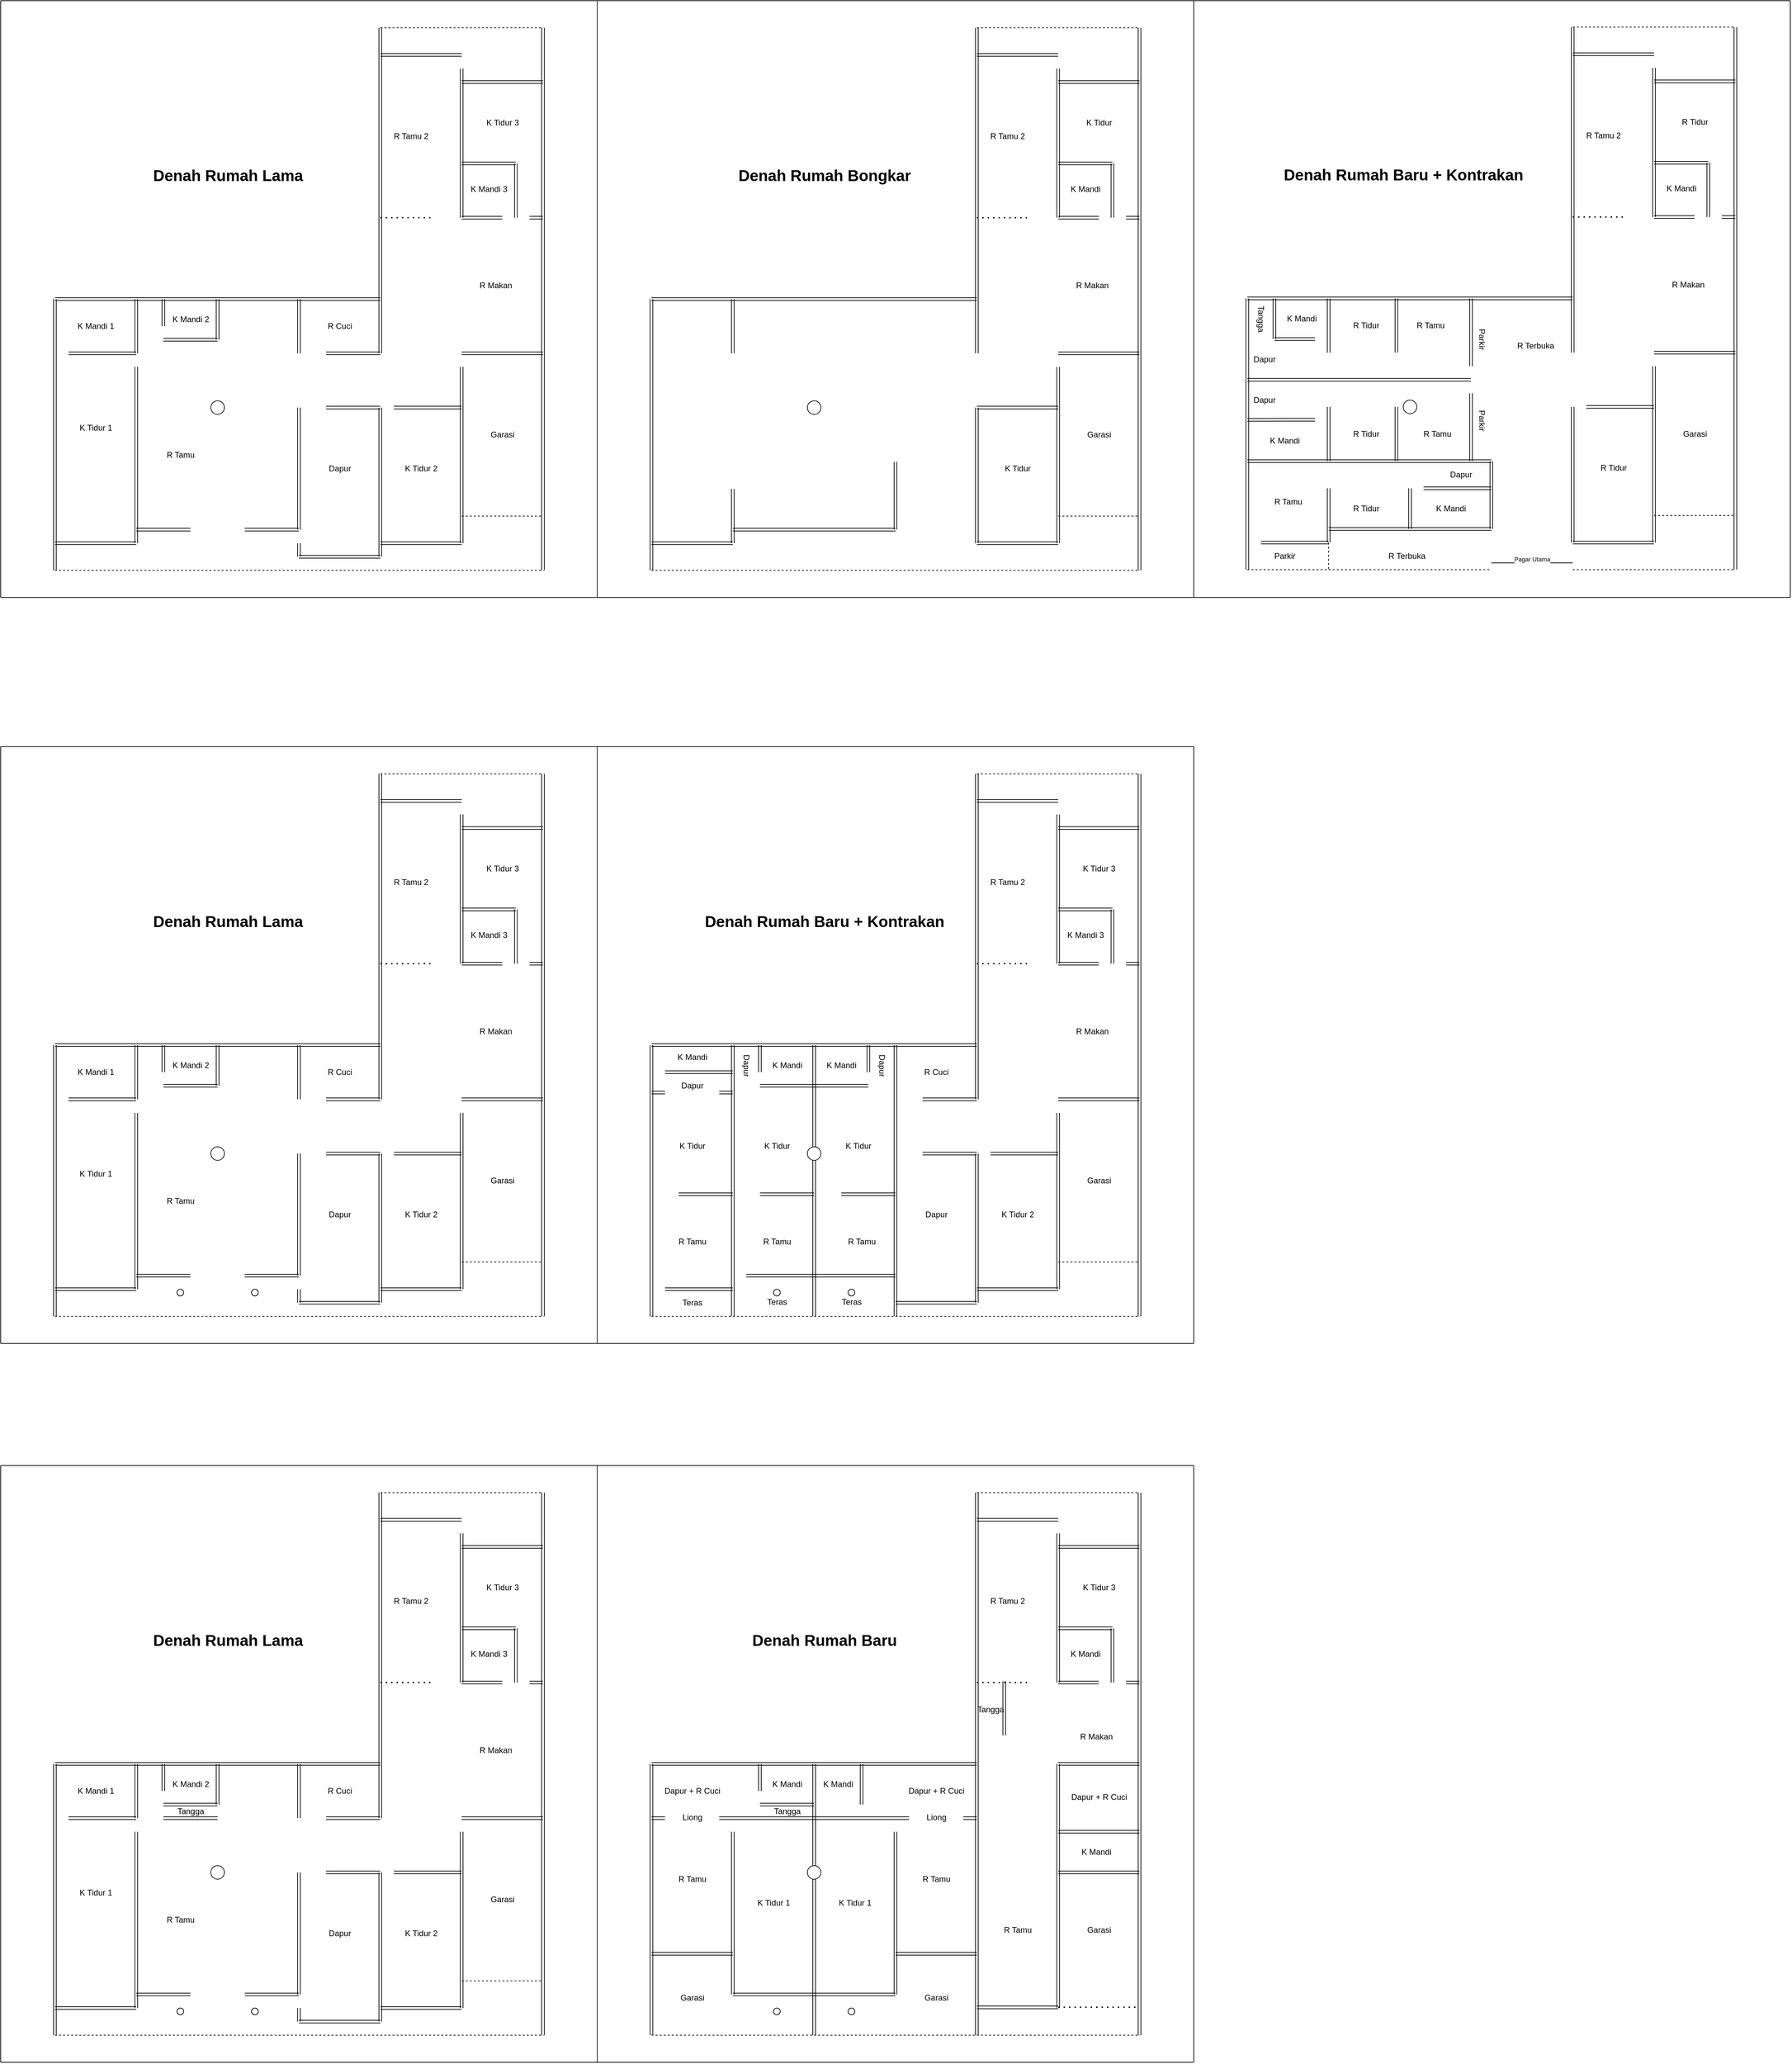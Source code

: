 <mxfile version="21.1.8" type="github">
  <diagram name="Page-1" id="uZDl9rRAJ3QwZpGww_ms">
    <mxGraphModel dx="1491" dy="806" grid="1" gridSize="10" guides="1" tooltips="1" connect="1" arrows="1" fold="1" page="1" pageScale="1" pageWidth="1169" pageHeight="826" math="0" shadow="0">
      <root>
        <mxCell id="0" />
        <mxCell id="1" parent="0" />
        <mxCell id="xKpDeZ--LiFLgZFw6lC6-1" value="" style="shape=link;html=1;rounded=0;" edge="1" parent="1">
          <mxGeometry width="100" relative="1" as="geometry">
            <mxPoint x="800" y="840" as="sourcePoint" />
            <mxPoint x="800" y="40" as="targetPoint" />
          </mxGeometry>
        </mxCell>
        <mxCell id="xKpDeZ--LiFLgZFw6lC6-2" value="" style="shape=link;html=1;rounded=0;endSize=11;" edge="1" parent="1">
          <mxGeometry width="100" relative="1" as="geometry">
            <mxPoint x="560" y="80" as="sourcePoint" />
            <mxPoint x="680" y="80" as="targetPoint" />
          </mxGeometry>
        </mxCell>
        <mxCell id="xKpDeZ--LiFLgZFw6lC6-3" value="" style="shape=link;html=1;rounded=0;endSize=11;" edge="1" parent="1">
          <mxGeometry width="100" relative="1" as="geometry">
            <mxPoint x="560" y="40" as="sourcePoint" />
            <mxPoint x="560" y="440" as="targetPoint" />
          </mxGeometry>
        </mxCell>
        <mxCell id="xKpDeZ--LiFLgZFw6lC6-4" value="" style="shape=link;html=1;rounded=0;endSize=11;" edge="1" parent="1">
          <mxGeometry width="100" relative="1" as="geometry">
            <mxPoint x="80" y="440" as="sourcePoint" />
            <mxPoint x="560" y="440" as="targetPoint" />
          </mxGeometry>
        </mxCell>
        <mxCell id="xKpDeZ--LiFLgZFw6lC6-5" value="" style="shape=link;html=1;rounded=0;endSize=11;" edge="1" parent="1">
          <mxGeometry width="100" relative="1" as="geometry">
            <mxPoint x="80" y="440" as="sourcePoint" />
            <mxPoint x="80" y="840" as="targetPoint" />
          </mxGeometry>
        </mxCell>
        <mxCell id="xKpDeZ--LiFLgZFw6lC6-6" value="" style="endArrow=none;dashed=1;html=1;rounded=0;endSize=11;" edge="1" parent="1">
          <mxGeometry width="50" height="50" relative="1" as="geometry">
            <mxPoint x="560" y="40" as="sourcePoint" />
            <mxPoint x="800" y="40" as="targetPoint" />
          </mxGeometry>
        </mxCell>
        <mxCell id="xKpDeZ--LiFLgZFw6lC6-7" value="" style="shape=link;html=1;rounded=0;endSize=11;" edge="1" parent="1">
          <mxGeometry width="100" relative="1" as="geometry">
            <mxPoint x="680" y="100" as="sourcePoint" />
            <mxPoint x="680" y="320" as="targetPoint" />
          </mxGeometry>
        </mxCell>
        <mxCell id="xKpDeZ--LiFLgZFw6lC6-8" value="" style="shape=link;html=1;rounded=0;endSize=11;" edge="1" parent="1">
          <mxGeometry width="100" relative="1" as="geometry">
            <mxPoint x="680" y="120" as="sourcePoint" />
            <mxPoint x="800" y="120" as="targetPoint" />
          </mxGeometry>
        </mxCell>
        <mxCell id="xKpDeZ--LiFLgZFw6lC6-9" value="" style="shape=link;html=1;rounded=0;endSize=11;" edge="1" parent="1">
          <mxGeometry width="100" relative="1" as="geometry">
            <mxPoint x="680" y="320" as="sourcePoint" />
            <mxPoint x="740" y="320" as="targetPoint" />
          </mxGeometry>
        </mxCell>
        <mxCell id="xKpDeZ--LiFLgZFw6lC6-10" value="" style="shape=link;html=1;rounded=0;endSize=11;" edge="1" parent="1">
          <mxGeometry width="100" relative="1" as="geometry">
            <mxPoint x="680" y="520" as="sourcePoint" />
            <mxPoint x="800" y="520" as="targetPoint" />
          </mxGeometry>
        </mxCell>
        <mxCell id="xKpDeZ--LiFLgZFw6lC6-11" value="" style="shape=link;html=1;rounded=0;endSize=11;" edge="1" parent="1">
          <mxGeometry width="100" relative="1" as="geometry">
            <mxPoint x="680" y="800" as="sourcePoint" />
            <mxPoint x="680" y="540" as="targetPoint" />
          </mxGeometry>
        </mxCell>
        <mxCell id="xKpDeZ--LiFLgZFw6lC6-12" value="" style="shape=link;html=1;rounded=0;endSize=11;" edge="1" parent="1">
          <mxGeometry width="100" relative="1" as="geometry">
            <mxPoint x="680" y="240" as="sourcePoint" />
            <mxPoint x="760" y="240" as="targetPoint" />
          </mxGeometry>
        </mxCell>
        <mxCell id="xKpDeZ--LiFLgZFw6lC6-13" value="" style="shape=link;html=1;rounded=0;endSize=11;" edge="1" parent="1">
          <mxGeometry width="100" relative="1" as="geometry">
            <mxPoint x="760" y="240" as="sourcePoint" />
            <mxPoint x="760" y="320" as="targetPoint" />
          </mxGeometry>
        </mxCell>
        <mxCell id="xKpDeZ--LiFLgZFw6lC6-14" value="" style="shape=link;html=1;rounded=0;endSize=11;" edge="1" parent="1">
          <mxGeometry width="100" relative="1" as="geometry">
            <mxPoint x="440" y="820" as="sourcePoint" />
            <mxPoint x="560" y="820" as="targetPoint" />
          </mxGeometry>
        </mxCell>
        <mxCell id="xKpDeZ--LiFLgZFw6lC6-15" value="" style="endArrow=none;dashed=1;html=1;rounded=0;endSize=11;" edge="1" parent="1">
          <mxGeometry width="50" height="50" relative="1" as="geometry">
            <mxPoint x="80" y="840" as="sourcePoint" />
            <mxPoint x="800.645" y="840" as="targetPoint" />
          </mxGeometry>
        </mxCell>
        <mxCell id="xKpDeZ--LiFLgZFw6lC6-16" value="" style="shape=link;html=1;rounded=0;endSize=11;" edge="1" parent="1">
          <mxGeometry width="100" relative="1" as="geometry">
            <mxPoint x="200" y="800" as="sourcePoint" />
            <mxPoint x="200" y="540" as="targetPoint" />
          </mxGeometry>
        </mxCell>
        <mxCell id="xKpDeZ--LiFLgZFw6lC6-17" value="" style="shape=link;html=1;rounded=0;endSize=11;" edge="1" parent="1">
          <mxGeometry width="100" relative="1" as="geometry">
            <mxPoint x="200" y="780" as="sourcePoint" />
            <mxPoint x="280" y="780" as="targetPoint" />
          </mxGeometry>
        </mxCell>
        <mxCell id="xKpDeZ--LiFLgZFw6lC6-18" value="" style="shape=link;html=1;rounded=0;endSize=11;" edge="1" parent="1">
          <mxGeometry width="100" relative="1" as="geometry">
            <mxPoint x="560" y="820" as="sourcePoint" />
            <mxPoint x="560" y="600" as="targetPoint" />
          </mxGeometry>
        </mxCell>
        <mxCell id="xKpDeZ--LiFLgZFw6lC6-19" value="" style="endArrow=none;dashed=1;html=1;rounded=0;endSize=11;" edge="1" parent="1">
          <mxGeometry width="50" height="50" relative="1" as="geometry">
            <mxPoint x="680" y="760" as="sourcePoint" />
            <mxPoint x="800" y="760" as="targetPoint" />
          </mxGeometry>
        </mxCell>
        <mxCell id="xKpDeZ--LiFLgZFw6lC6-20" value="" style="shape=link;html=1;rounded=0;endSize=11;" edge="1" parent="1">
          <mxGeometry width="100" relative="1" as="geometry">
            <mxPoint x="560" y="440" as="sourcePoint" />
            <mxPoint x="560" y="520" as="targetPoint" />
          </mxGeometry>
        </mxCell>
        <mxCell id="xKpDeZ--LiFLgZFw6lC6-21" value="" style="shape=link;html=1;rounded=0;endSize=11;" edge="1" parent="1">
          <mxGeometry width="100" relative="1" as="geometry">
            <mxPoint x="580" y="600" as="sourcePoint" />
            <mxPoint x="680" y="600" as="targetPoint" />
          </mxGeometry>
        </mxCell>
        <mxCell id="xKpDeZ--LiFLgZFw6lC6-22" value="" style="shape=link;html=1;rounded=0;endSize=11;" edge="1" parent="1">
          <mxGeometry width="100" relative="1" as="geometry">
            <mxPoint x="480" y="520" as="sourcePoint" />
            <mxPoint x="560" y="520" as="targetPoint" />
          </mxGeometry>
        </mxCell>
        <mxCell id="xKpDeZ--LiFLgZFw6lC6-23" value="" style="shape=link;html=1;rounded=0;endSize=11;" edge="1" parent="1">
          <mxGeometry width="100" relative="1" as="geometry">
            <mxPoint x="440" y="520" as="sourcePoint" />
            <mxPoint x="440" y="440" as="targetPoint" />
          </mxGeometry>
        </mxCell>
        <mxCell id="xKpDeZ--LiFLgZFw6lC6-24" value="" style="shape=link;html=1;rounded=0;endSize=11;" edge="1" parent="1">
          <mxGeometry width="100" relative="1" as="geometry">
            <mxPoint x="440" y="780" as="sourcePoint" />
            <mxPoint x="440" y="600" as="targetPoint" />
          </mxGeometry>
        </mxCell>
        <mxCell id="xKpDeZ--LiFLgZFw6lC6-25" value="" style="shape=link;html=1;rounded=0;endSize=11;" edge="1" parent="1">
          <mxGeometry width="100" relative="1" as="geometry">
            <mxPoint x="480" y="600" as="sourcePoint" />
            <mxPoint x="560" y="600" as="targetPoint" />
          </mxGeometry>
        </mxCell>
        <mxCell id="xKpDeZ--LiFLgZFw6lC6-26" value="" style="shape=link;html=1;rounded=0;endSize=11;" edge="1" parent="1">
          <mxGeometry width="100" relative="1" as="geometry">
            <mxPoint x="80" y="800" as="sourcePoint" />
            <mxPoint x="200" y="800" as="targetPoint" />
          </mxGeometry>
        </mxCell>
        <mxCell id="xKpDeZ--LiFLgZFw6lC6-27" value="" style="shape=link;html=1;rounded=0;endSize=11;" edge="1" parent="1">
          <mxGeometry width="100" relative="1" as="geometry">
            <mxPoint x="100" y="520" as="sourcePoint" />
            <mxPoint x="200" y="520" as="targetPoint" />
          </mxGeometry>
        </mxCell>
        <mxCell id="xKpDeZ--LiFLgZFw6lC6-28" value="" style="shape=link;html=1;rounded=0;endSize=11;" edge="1" parent="1">
          <mxGeometry width="100" relative="1" as="geometry">
            <mxPoint x="560" y="800" as="sourcePoint" />
            <mxPoint x="680" y="800" as="targetPoint" />
          </mxGeometry>
        </mxCell>
        <mxCell id="xKpDeZ--LiFLgZFw6lC6-29" value="" style="shape=link;html=1;rounded=0;endSize=11;" edge="1" parent="1">
          <mxGeometry width="100" relative="1" as="geometry">
            <mxPoint x="240" y="440" as="sourcePoint" />
            <mxPoint x="240" y="480" as="targetPoint" />
          </mxGeometry>
        </mxCell>
        <mxCell id="xKpDeZ--LiFLgZFw6lC6-30" value="" style="shape=link;html=1;rounded=0;endSize=11;" edge="1" parent="1">
          <mxGeometry width="100" relative="1" as="geometry">
            <mxPoint x="240" y="500" as="sourcePoint" />
            <mxPoint x="320" y="500" as="targetPoint" />
          </mxGeometry>
        </mxCell>
        <mxCell id="xKpDeZ--LiFLgZFw6lC6-31" value="" style="shape=link;html=1;rounded=0;endSize=11;" edge="1" parent="1">
          <mxGeometry width="100" relative="1" as="geometry">
            <mxPoint x="320" y="440" as="sourcePoint" />
            <mxPoint x="320" y="500" as="targetPoint" />
          </mxGeometry>
        </mxCell>
        <mxCell id="xKpDeZ--LiFLgZFw6lC6-32" value="K Tidur 1" style="text;html=1;resizable=0;autosize=1;align=center;verticalAlign=middle;points=[];fillColor=none;strokeColor=none;rounded=0;" vertex="1" parent="1">
          <mxGeometry x="110" y="620" width="60" height="20" as="geometry" />
        </mxCell>
        <mxCell id="xKpDeZ--LiFLgZFw6lC6-33" value="K Mandi 1" style="text;html=1;resizable=0;autosize=1;align=center;verticalAlign=middle;points=[];fillColor=none;strokeColor=none;rounded=0;" vertex="1" parent="1">
          <mxGeometry x="105" y="470" width="70" height="20" as="geometry" />
        </mxCell>
        <mxCell id="xKpDeZ--LiFLgZFw6lC6-34" value="K Mandi 2" style="text;html=1;resizable=0;autosize=1;align=center;verticalAlign=middle;points=[];fillColor=none;strokeColor=none;rounded=0;" vertex="1" parent="1">
          <mxGeometry x="245" y="460" width="70" height="20" as="geometry" />
        </mxCell>
        <mxCell id="xKpDeZ--LiFLgZFw6lC6-35" value="Dapur" style="text;html=1;resizable=0;autosize=1;align=center;verticalAlign=middle;points=[];fillColor=none;strokeColor=none;rounded=0;" vertex="1" parent="1">
          <mxGeometry x="475" y="680" width="50" height="20" as="geometry" />
        </mxCell>
        <mxCell id="xKpDeZ--LiFLgZFw6lC6-36" value="R Cuci" style="text;html=1;resizable=0;autosize=1;align=center;verticalAlign=middle;points=[];fillColor=none;strokeColor=none;rounded=0;" vertex="1" parent="1">
          <mxGeometry x="475" y="470" width="50" height="20" as="geometry" />
        </mxCell>
        <mxCell id="xKpDeZ--LiFLgZFw6lC6-37" value="K Tidur 2" style="text;html=1;resizable=0;autosize=1;align=center;verticalAlign=middle;points=[];fillColor=none;strokeColor=none;rounded=0;" vertex="1" parent="1">
          <mxGeometry x="590" y="680" width="60" height="20" as="geometry" />
        </mxCell>
        <mxCell id="xKpDeZ--LiFLgZFw6lC6-38" value="Garasi" style="text;html=1;resizable=0;autosize=1;align=center;verticalAlign=middle;points=[];fillColor=none;strokeColor=none;rounded=0;" vertex="1" parent="1">
          <mxGeometry x="715" y="630" width="50" height="20" as="geometry" />
        </mxCell>
        <mxCell id="xKpDeZ--LiFLgZFw6lC6-39" value="K Mandi 3" style="text;html=1;resizable=0;autosize=1;align=center;verticalAlign=middle;points=[];fillColor=none;strokeColor=none;rounded=0;" vertex="1" parent="1">
          <mxGeometry x="685" y="268" width="70" height="20" as="geometry" />
        </mxCell>
        <mxCell id="xKpDeZ--LiFLgZFw6lC6-40" value="K Tidur 3" style="text;html=1;resizable=0;autosize=1;align=center;verticalAlign=middle;points=[];fillColor=none;strokeColor=none;rounded=0;" vertex="1" parent="1">
          <mxGeometry x="710" y="170" width="60" height="20" as="geometry" />
        </mxCell>
        <mxCell id="xKpDeZ--LiFLgZFw6lC6-41" value="R Tamu" style="text;html=1;resizable=0;autosize=1;align=center;verticalAlign=middle;points=[];fillColor=none;strokeColor=none;rounded=0;" vertex="1" parent="1">
          <mxGeometry x="235" y="660" width="60" height="20" as="geometry" />
        </mxCell>
        <mxCell id="xKpDeZ--LiFLgZFw6lC6-42" value="R Tamu 2" style="text;html=1;resizable=0;autosize=1;align=center;verticalAlign=middle;points=[];fillColor=none;strokeColor=none;rounded=0;" vertex="1" parent="1">
          <mxGeometry x="570" y="190" width="70" height="20" as="geometry" />
        </mxCell>
        <mxCell id="xKpDeZ--LiFLgZFw6lC6-43" value="" style="endArrow=none;dashed=1;html=1;dashPattern=1 3;strokeWidth=2;rounded=0;endSize=11;" edge="1" parent="1">
          <mxGeometry width="50" height="50" relative="1" as="geometry">
            <mxPoint x="560" y="320" as="sourcePoint" />
            <mxPoint x="640" y="320" as="targetPoint" />
          </mxGeometry>
        </mxCell>
        <mxCell id="xKpDeZ--LiFLgZFw6lC6-44" value="R Makan" style="text;html=1;resizable=0;autosize=1;align=center;verticalAlign=middle;points=[];fillColor=none;strokeColor=none;rounded=0;" vertex="1" parent="1">
          <mxGeometry x="700" y="410" width="60" height="20" as="geometry" />
        </mxCell>
        <mxCell id="xKpDeZ--LiFLgZFw6lC6-45" value="" style="shape=link;html=1;rounded=0;" edge="1" parent="1">
          <mxGeometry width="100" relative="1" as="geometry">
            <mxPoint x="2559" y="839" as="sourcePoint" />
            <mxPoint x="2559" y="39" as="targetPoint" />
          </mxGeometry>
        </mxCell>
        <mxCell id="xKpDeZ--LiFLgZFw6lC6-46" value="" style="shape=link;html=1;rounded=0;endSize=11;" edge="1" parent="1">
          <mxGeometry width="100" relative="1" as="geometry">
            <mxPoint x="2319" y="79" as="sourcePoint" />
            <mxPoint x="2439" y="79" as="targetPoint" />
          </mxGeometry>
        </mxCell>
        <mxCell id="xKpDeZ--LiFLgZFw6lC6-47" value="" style="shape=link;html=1;rounded=0;endSize=11;" edge="1" parent="1">
          <mxGeometry width="100" relative="1" as="geometry">
            <mxPoint x="2319" y="39" as="sourcePoint" />
            <mxPoint x="2319" y="439" as="targetPoint" />
          </mxGeometry>
        </mxCell>
        <mxCell id="xKpDeZ--LiFLgZFw6lC6-48" value="" style="shape=link;html=1;rounded=0;endSize=11;" edge="1" parent="1">
          <mxGeometry width="100" relative="1" as="geometry">
            <mxPoint x="1839" y="439" as="sourcePoint" />
            <mxPoint x="2319" y="439" as="targetPoint" />
          </mxGeometry>
        </mxCell>
        <mxCell id="xKpDeZ--LiFLgZFw6lC6-49" value="" style="shape=link;html=1;rounded=0;endSize=11;" edge="1" parent="1">
          <mxGeometry width="100" relative="1" as="geometry">
            <mxPoint x="1839" y="439" as="sourcePoint" />
            <mxPoint x="1839" y="839" as="targetPoint" />
          </mxGeometry>
        </mxCell>
        <mxCell id="xKpDeZ--LiFLgZFw6lC6-50" value="" style="endArrow=none;dashed=1;html=1;rounded=0;endSize=11;" edge="1" parent="1">
          <mxGeometry width="50" height="50" relative="1" as="geometry">
            <mxPoint x="2319" y="39" as="sourcePoint" />
            <mxPoint x="2559" y="39" as="targetPoint" />
          </mxGeometry>
        </mxCell>
        <mxCell id="xKpDeZ--LiFLgZFw6lC6-51" value="" style="shape=link;html=1;rounded=0;endSize=11;" edge="1" parent="1">
          <mxGeometry width="100" relative="1" as="geometry">
            <mxPoint x="2439" y="99" as="sourcePoint" />
            <mxPoint x="2439" y="319" as="targetPoint" />
          </mxGeometry>
        </mxCell>
        <mxCell id="xKpDeZ--LiFLgZFw6lC6-52" value="" style="shape=link;html=1;rounded=0;endSize=11;" edge="1" parent="1">
          <mxGeometry width="100" relative="1" as="geometry">
            <mxPoint x="2439" y="119" as="sourcePoint" />
            <mxPoint x="2559" y="119" as="targetPoint" />
          </mxGeometry>
        </mxCell>
        <mxCell id="xKpDeZ--LiFLgZFw6lC6-53" value="" style="shape=link;html=1;rounded=0;endSize=11;" edge="1" parent="1">
          <mxGeometry width="100" relative="1" as="geometry">
            <mxPoint x="2439" y="319" as="sourcePoint" />
            <mxPoint x="2499" y="319" as="targetPoint" />
          </mxGeometry>
        </mxCell>
        <mxCell id="xKpDeZ--LiFLgZFw6lC6-54" value="" style="shape=link;html=1;rounded=0;endSize=11;" edge="1" parent="1">
          <mxGeometry width="100" relative="1" as="geometry">
            <mxPoint x="2439" y="519" as="sourcePoint" />
            <mxPoint x="2559" y="519" as="targetPoint" />
          </mxGeometry>
        </mxCell>
        <mxCell id="xKpDeZ--LiFLgZFw6lC6-55" value="" style="shape=link;html=1;rounded=0;endSize=11;" edge="1" parent="1">
          <mxGeometry width="100" relative="1" as="geometry">
            <mxPoint x="2439" y="799" as="sourcePoint" />
            <mxPoint x="2439" y="539" as="targetPoint" />
          </mxGeometry>
        </mxCell>
        <mxCell id="xKpDeZ--LiFLgZFw6lC6-56" value="" style="shape=link;html=1;rounded=0;endSize=11;" edge="1" parent="1">
          <mxGeometry width="100" relative="1" as="geometry">
            <mxPoint x="2439" y="239" as="sourcePoint" />
            <mxPoint x="2519" y="239" as="targetPoint" />
          </mxGeometry>
        </mxCell>
        <mxCell id="xKpDeZ--LiFLgZFw6lC6-57" value="" style="shape=link;html=1;rounded=0;endSize=11;" edge="1" parent="1">
          <mxGeometry width="100" relative="1" as="geometry">
            <mxPoint x="2519" y="239" as="sourcePoint" />
            <mxPoint x="2519" y="319" as="targetPoint" />
          </mxGeometry>
        </mxCell>
        <mxCell id="xKpDeZ--LiFLgZFw6lC6-58" value="" style="endArrow=none;dashed=1;html=1;rounded=0;endSize=11;" edge="1" parent="1">
          <mxGeometry width="50" height="50" relative="1" as="geometry">
            <mxPoint x="1839" y="839" as="sourcePoint" />
            <mxPoint x="2199" y="839" as="targetPoint" />
          </mxGeometry>
        </mxCell>
        <mxCell id="xKpDeZ--LiFLgZFw6lC6-59" value="" style="shape=link;html=1;rounded=0;endSize=11;" edge="1" parent="1">
          <mxGeometry width="100" relative="1" as="geometry">
            <mxPoint x="1959" y="679" as="sourcePoint" />
            <mxPoint x="1959" y="599" as="targetPoint" />
          </mxGeometry>
        </mxCell>
        <mxCell id="xKpDeZ--LiFLgZFw6lC6-60" value="" style="shape=link;html=1;rounded=0;endSize=11;" edge="1" parent="1">
          <mxGeometry width="100" relative="1" as="geometry">
            <mxPoint x="1959" y="779" as="sourcePoint" />
            <mxPoint x="2199" y="779" as="targetPoint" />
          </mxGeometry>
        </mxCell>
        <mxCell id="xKpDeZ--LiFLgZFw6lC6-61" value="" style="shape=link;html=1;rounded=0;endSize=11;" edge="1" parent="1">
          <mxGeometry width="100" relative="1" as="geometry">
            <mxPoint x="2319" y="799" as="sourcePoint" />
            <mxPoint x="2319" y="599" as="targetPoint" />
          </mxGeometry>
        </mxCell>
        <mxCell id="xKpDeZ--LiFLgZFw6lC6-62" value="" style="endArrow=none;dashed=1;html=1;rounded=0;endSize=11;" edge="1" parent="1">
          <mxGeometry width="50" height="50" relative="1" as="geometry">
            <mxPoint x="2439" y="759" as="sourcePoint" />
            <mxPoint x="2559" y="759" as="targetPoint" />
          </mxGeometry>
        </mxCell>
        <mxCell id="xKpDeZ--LiFLgZFw6lC6-63" value="" style="shape=link;html=1;rounded=0;endSize=11;" edge="1" parent="1">
          <mxGeometry width="100" relative="1" as="geometry">
            <mxPoint x="2319" y="439" as="sourcePoint" />
            <mxPoint x="2319" y="519" as="targetPoint" />
          </mxGeometry>
        </mxCell>
        <mxCell id="xKpDeZ--LiFLgZFw6lC6-64" value="" style="shape=link;html=1;rounded=0;endSize=11;" edge="1" parent="1">
          <mxGeometry width="100" relative="1" as="geometry">
            <mxPoint x="2339" y="599" as="sourcePoint" />
            <mxPoint x="2439" y="599" as="targetPoint" />
          </mxGeometry>
        </mxCell>
        <mxCell id="xKpDeZ--LiFLgZFw6lC6-65" value="" style="shape=link;html=1;rounded=0;endSize=11;" edge="1" parent="1">
          <mxGeometry width="100" relative="1" as="geometry">
            <mxPoint x="2169" y="679" as="sourcePoint" />
            <mxPoint x="2169" y="579" as="targetPoint" />
          </mxGeometry>
        </mxCell>
        <mxCell id="xKpDeZ--LiFLgZFw6lC6-66" value="" style="shape=link;html=1;rounded=0;endSize=11;" edge="1" parent="1">
          <mxGeometry width="100" relative="1" as="geometry">
            <mxPoint x="2199" y="779" as="sourcePoint" />
            <mxPoint x="2199" y="679" as="targetPoint" />
          </mxGeometry>
        </mxCell>
        <mxCell id="xKpDeZ--LiFLgZFw6lC6-67" value="" style="shape=link;html=1;rounded=0;endSize=11;" edge="1" parent="1">
          <mxGeometry width="100" relative="1" as="geometry">
            <mxPoint x="1859" y="799" as="sourcePoint" />
            <mxPoint x="1959" y="799" as="targetPoint" />
          </mxGeometry>
        </mxCell>
        <mxCell id="xKpDeZ--LiFLgZFw6lC6-68" value="" style="shape=link;html=1;rounded=0;endSize=11;" edge="1" parent="1">
          <mxGeometry width="100" relative="1" as="geometry">
            <mxPoint x="1879" y="499" as="sourcePoint" />
            <mxPoint x="1939" y="499" as="targetPoint" />
          </mxGeometry>
        </mxCell>
        <mxCell id="xKpDeZ--LiFLgZFw6lC6-69" value="" style="shape=link;html=1;rounded=0;endSize=11;" edge="1" parent="1">
          <mxGeometry width="100" relative="1" as="geometry">
            <mxPoint x="2319" y="799" as="sourcePoint" />
            <mxPoint x="2439" y="799" as="targetPoint" />
          </mxGeometry>
        </mxCell>
        <mxCell id="xKpDeZ--LiFLgZFw6lC6-70" value="K Mandi" style="text;html=1;resizable=0;autosize=1;align=center;verticalAlign=middle;points=[];fillColor=none;strokeColor=none;rounded=0;" vertex="1" parent="1">
          <mxGeometry x="1889" y="459" width="60" height="20" as="geometry" />
        </mxCell>
        <mxCell id="xKpDeZ--LiFLgZFw6lC6-71" value="R Tidur" style="text;html=1;resizable=0;autosize=1;align=center;verticalAlign=middle;points=[];fillColor=none;strokeColor=none;rounded=0;" vertex="1" parent="1">
          <mxGeometry x="2354" y="679" width="50" height="20" as="geometry" />
        </mxCell>
        <mxCell id="xKpDeZ--LiFLgZFw6lC6-72" value="Garasi" style="text;html=1;resizable=0;autosize=1;align=center;verticalAlign=middle;points=[];fillColor=none;strokeColor=none;rounded=0;" vertex="1" parent="1">
          <mxGeometry x="2474" y="629" width="50" height="20" as="geometry" />
        </mxCell>
        <mxCell id="xKpDeZ--LiFLgZFw6lC6-73" value="K Mandi" style="text;html=1;resizable=0;autosize=1;align=center;verticalAlign=middle;points=[];fillColor=none;strokeColor=none;rounded=0;" vertex="1" parent="1">
          <mxGeometry x="2449" y="267" width="60" height="20" as="geometry" />
        </mxCell>
        <mxCell id="xKpDeZ--LiFLgZFw6lC6-74" value="R Tidur" style="text;html=1;resizable=0;autosize=1;align=center;verticalAlign=middle;points=[];fillColor=none;strokeColor=none;rounded=0;" vertex="1" parent="1">
          <mxGeometry x="2474" y="169" width="50" height="20" as="geometry" />
        </mxCell>
        <mxCell id="xKpDeZ--LiFLgZFw6lC6-75" value="R Terbuka" style="text;html=1;resizable=0;autosize=1;align=center;verticalAlign=middle;points=[];fillColor=none;strokeColor=none;rounded=0;" vertex="1" parent="1">
          <mxGeometry x="2229" y="499" width="70" height="20" as="geometry" />
        </mxCell>
        <mxCell id="xKpDeZ--LiFLgZFw6lC6-76" value="R Tamu 2" style="text;html=1;resizable=0;autosize=1;align=center;verticalAlign=middle;points=[];fillColor=none;strokeColor=none;rounded=0;" vertex="1" parent="1">
          <mxGeometry x="2329" y="189" width="70" height="20" as="geometry" />
        </mxCell>
        <mxCell id="xKpDeZ--LiFLgZFw6lC6-77" value="" style="endArrow=none;dashed=1;html=1;dashPattern=1 3;strokeWidth=2;rounded=0;endSize=11;" edge="1" parent="1">
          <mxGeometry width="50" height="50" relative="1" as="geometry">
            <mxPoint x="2319" y="319" as="sourcePoint" />
            <mxPoint x="2399" y="319" as="targetPoint" />
          </mxGeometry>
        </mxCell>
        <mxCell id="xKpDeZ--LiFLgZFw6lC6-78" value="R Makan" style="text;html=1;resizable=0;autosize=1;align=center;verticalAlign=middle;points=[];fillColor=none;strokeColor=none;rounded=0;" vertex="1" parent="1">
          <mxGeometry x="2459" y="409" width="60" height="20" as="geometry" />
        </mxCell>
        <mxCell id="xKpDeZ--LiFLgZFw6lC6-79" value="Denah Rumah Lama" style="text;html=1;resizable=0;autosize=1;align=center;verticalAlign=middle;points=[];fillColor=none;strokeColor=none;rounded=0;fontStyle=1;fontSize=23;" vertex="1" parent="1">
          <mxGeometry x="215" y="243" width="240" height="30" as="geometry" />
        </mxCell>
        <mxCell id="xKpDeZ--LiFLgZFw6lC6-80" value="" style="shape=link;html=1;rounded=0;fontSize=23;endSize=11;" edge="1" parent="1">
          <mxGeometry width="100" relative="1" as="geometry">
            <mxPoint x="1839" y="559" as="sourcePoint" />
            <mxPoint x="2169" y="559" as="targetPoint" />
          </mxGeometry>
        </mxCell>
        <mxCell id="xKpDeZ--LiFLgZFw6lC6-81" value="" style="shape=link;html=1;rounded=0;fontSize=23;endSize=11;" edge="1" parent="1">
          <mxGeometry width="100" relative="1" as="geometry">
            <mxPoint x="1959" y="439" as="sourcePoint" />
            <mxPoint x="1959" y="519" as="targetPoint" />
          </mxGeometry>
        </mxCell>
        <mxCell id="xKpDeZ--LiFLgZFw6lC6-82" value="Dapur" style="text;html=1;resizable=0;autosize=1;align=center;verticalAlign=middle;points=[];fillColor=none;strokeColor=none;rounded=0;" vertex="1" parent="1">
          <mxGeometry x="1839" y="519" width="50" height="20" as="geometry" />
        </mxCell>
        <mxCell id="xKpDeZ--LiFLgZFw6lC6-83" value="" style="shape=link;html=1;rounded=0;fontSize=23;endSize=11;" edge="1" parent="1">
          <mxGeometry width="100" relative="1" as="geometry">
            <mxPoint x="2059" y="439" as="sourcePoint" />
            <mxPoint x="2059" y="519" as="targetPoint" />
          </mxGeometry>
        </mxCell>
        <mxCell id="xKpDeZ--LiFLgZFw6lC6-84" value="" style="shape=link;html=1;rounded=0;fontSize=23;endSize=11;" edge="1" parent="1">
          <mxGeometry width="100" relative="1" as="geometry">
            <mxPoint x="2169" y="439" as="sourcePoint" />
            <mxPoint x="2169" y="539" as="targetPoint" />
          </mxGeometry>
        </mxCell>
        <mxCell id="xKpDeZ--LiFLgZFw6lC6-85" value="R Tidur" style="text;html=1;resizable=0;autosize=1;align=center;verticalAlign=middle;points=[];fillColor=none;strokeColor=none;rounded=0;" vertex="1" parent="1">
          <mxGeometry x="1989" y="469" width="50" height="20" as="geometry" />
        </mxCell>
        <mxCell id="xKpDeZ--LiFLgZFw6lC6-86" value="R Tamu" style="text;html=1;resizable=0;autosize=1;align=center;verticalAlign=middle;points=[];fillColor=none;strokeColor=none;rounded=0;" vertex="1" parent="1">
          <mxGeometry x="2079" y="469" width="60" height="20" as="geometry" />
        </mxCell>
        <mxCell id="xKpDeZ--LiFLgZFw6lC6-87" value="Parkir" style="text;html=1;resizable=0;autosize=1;align=center;verticalAlign=middle;points=[];fillColor=none;strokeColor=none;rounded=0;rotation=90;" vertex="1" parent="1">
          <mxGeometry x="2160" y="489" width="50" height="20" as="geometry" />
        </mxCell>
        <mxCell id="xKpDeZ--LiFLgZFw6lC6-88" value="" style="shape=link;html=1;rounded=0;fontSize=23;endSize=11;" edge="1" parent="1">
          <mxGeometry width="100" relative="1" as="geometry">
            <mxPoint x="1839" y="679" as="sourcePoint" />
            <mxPoint x="2199" y="679" as="targetPoint" />
          </mxGeometry>
        </mxCell>
        <mxCell id="xKpDeZ--LiFLgZFw6lC6-89" value="" style="shape=link;html=1;rounded=0;fontSize=23;endSize=11;" edge="1" parent="1">
          <mxGeometry width="100" relative="1" as="geometry">
            <mxPoint x="1839" y="618.17" as="sourcePoint" />
            <mxPoint x="1939" y="618" as="targetPoint" />
          </mxGeometry>
        </mxCell>
        <mxCell id="xKpDeZ--LiFLgZFw6lC6-90" value="Dapur" style="text;html=1;resizable=0;autosize=1;align=center;verticalAlign=middle;points=[];fillColor=none;strokeColor=none;rounded=0;" vertex="1" parent="1">
          <mxGeometry x="1839" y="579" width="50" height="20" as="geometry" />
        </mxCell>
        <mxCell id="xKpDeZ--LiFLgZFw6lC6-91" value="" style="shape=link;html=1;rounded=0;fontSize=23;endSize=11;" edge="1" parent="1">
          <mxGeometry width="100" relative="1" as="geometry">
            <mxPoint x="2059" y="599" as="sourcePoint" />
            <mxPoint x="2059" y="679" as="targetPoint" />
          </mxGeometry>
        </mxCell>
        <mxCell id="xKpDeZ--LiFLgZFw6lC6-92" value="R Tidur" style="text;html=1;resizable=0;autosize=1;align=center;verticalAlign=middle;points=[];fillColor=none;strokeColor=none;rounded=0;" vertex="1" parent="1">
          <mxGeometry x="1989" y="629" width="50" height="20" as="geometry" />
        </mxCell>
        <mxCell id="xKpDeZ--LiFLgZFw6lC6-93" value="R Tamu" style="text;html=1;resizable=0;autosize=1;align=center;verticalAlign=middle;points=[];fillColor=none;strokeColor=none;rounded=0;" vertex="1" parent="1">
          <mxGeometry x="2089" y="629" width="60" height="20" as="geometry" />
        </mxCell>
        <mxCell id="xKpDeZ--LiFLgZFw6lC6-94" value="Parkir" style="text;html=1;resizable=0;autosize=1;align=center;verticalAlign=middle;points=[];fillColor=none;strokeColor=none;rounded=0;rotation=90;" vertex="1" parent="1">
          <mxGeometry x="2160" y="609" width="50" height="20" as="geometry" />
        </mxCell>
        <mxCell id="xKpDeZ--LiFLgZFw6lC6-95" value="K Mandi" style="text;html=1;resizable=0;autosize=1;align=center;verticalAlign=middle;points=[];fillColor=none;strokeColor=none;rounded=0;" vertex="1" parent="1">
          <mxGeometry x="1864" y="639" width="60" height="20" as="geometry" />
        </mxCell>
        <mxCell id="xKpDeZ--LiFLgZFw6lC6-96" value="" style="shape=link;html=1;rounded=0;fontSize=23;endSize=11;" edge="1" parent="1">
          <mxGeometry width="100" relative="1" as="geometry">
            <mxPoint x="1959" y="779" as="sourcePoint" />
            <mxPoint x="1959" y="799" as="targetPoint" />
          </mxGeometry>
        </mxCell>
        <mxCell id="xKpDeZ--LiFLgZFw6lC6-97" value="" style="shape=link;html=1;fontFamily=Helvetica;fontSize=11;fontColor=rgb(0, 0, 0);align=center;endSize=11;strokeColor=rgb(0, 0, 0);" edge="1" parent="1">
          <mxGeometry width="100" relative="1" as="geometry">
            <mxPoint x="1959" y="779" as="sourcePoint" />
            <mxPoint x="1959" y="719" as="targetPoint" />
          </mxGeometry>
        </mxCell>
        <mxCell id="xKpDeZ--LiFLgZFw6lC6-98" value="" style="shape=link;html=1;rounded=0;fontSize=23;endSize=11;" edge="1" parent="1">
          <mxGeometry width="100" relative="1" as="geometry">
            <mxPoint x="2099" y="719" as="sourcePoint" />
            <mxPoint x="2199" y="719" as="targetPoint" />
          </mxGeometry>
        </mxCell>
        <mxCell id="xKpDeZ--LiFLgZFw6lC6-99" value="K Mandi" style="text;html=1;resizable=0;autosize=1;align=center;verticalAlign=middle;points=[];fillColor=none;strokeColor=none;rounded=0;" vertex="1" parent="1">
          <mxGeometry x="2109" y="739" width="60" height="20" as="geometry" />
        </mxCell>
        <mxCell id="xKpDeZ--LiFLgZFw6lC6-100" value="R Tidur" style="text;html=1;resizable=0;autosize=1;align=center;verticalAlign=middle;points=[];fillColor=none;strokeColor=none;rounded=0;" vertex="1" parent="1">
          <mxGeometry x="1989" y="739" width="50" height="20" as="geometry" />
        </mxCell>
        <mxCell id="xKpDeZ--LiFLgZFw6lC6-101" value="R Tamu" style="text;html=1;resizable=0;autosize=1;align=center;verticalAlign=middle;points=[];fillColor=none;strokeColor=none;rounded=0;" vertex="1" parent="1">
          <mxGeometry x="1869" y="729" width="60" height="20" as="geometry" />
        </mxCell>
        <mxCell id="xKpDeZ--LiFLgZFw6lC6-102" value="Denah Rumah Baru + Kontrakan" style="text;html=1;resizable=0;autosize=1;align=center;verticalAlign=middle;points=[];fillColor=none;strokeColor=none;rounded=0;fontStyle=1;fontSize=23;" vertex="1" parent="1">
          <mxGeometry x="1884" y="242" width="370" height="30" as="geometry" />
        </mxCell>
        <mxCell id="xKpDeZ--LiFLgZFw6lC6-103" value="" style="endArrow=none;dashed=1;html=1;rounded=0;endSize=11;" edge="1" parent="1">
          <mxGeometry width="50" height="50" relative="1" as="geometry">
            <mxPoint x="2319" y="839" as="sourcePoint" />
            <mxPoint x="2559" y="839" as="targetPoint" />
          </mxGeometry>
        </mxCell>
        <mxCell id="xKpDeZ--LiFLgZFw6lC6-104" value="&lt;font style=&quot;font-size: 9px&quot;&gt;Pagar Utama&lt;/font&gt;" style="endArrow=none;html=1;rounded=0;fontSize=23;endSize=11;" edge="1" parent="1">
          <mxGeometry y="10" width="50" height="50" relative="1" as="geometry">
            <mxPoint x="2199" y="829" as="sourcePoint" />
            <mxPoint x="2319" y="829" as="targetPoint" />
            <mxPoint as="offset" />
          </mxGeometry>
        </mxCell>
        <mxCell id="xKpDeZ--LiFLgZFw6lC6-105" value="" style="shape=link;html=1;rounded=0;fontSize=9;endSize=11;" edge="1" parent="1">
          <mxGeometry width="100" relative="1" as="geometry">
            <mxPoint x="2079" y="719" as="sourcePoint" />
            <mxPoint x="2079" y="779" as="targetPoint" />
          </mxGeometry>
        </mxCell>
        <mxCell id="xKpDeZ--LiFLgZFw6lC6-106" value="Dapur" style="text;html=1;resizable=0;autosize=1;align=center;verticalAlign=middle;points=[];fillColor=none;strokeColor=none;rounded=0;" vertex="1" parent="1">
          <mxGeometry x="2129" y="689" width="50" height="20" as="geometry" />
        </mxCell>
        <mxCell id="xKpDeZ--LiFLgZFw6lC6-107" value="" style="shape=link;html=1;rounded=0;fontSize=9;endSize=11;" edge="1" parent="1">
          <mxGeometry width="100" relative="1" as="geometry">
            <mxPoint x="1879" y="439" as="sourcePoint" />
            <mxPoint x="1879" y="499" as="targetPoint" />
          </mxGeometry>
        </mxCell>
        <mxCell id="xKpDeZ--LiFLgZFw6lC6-108" value="Tangga" style="text;html=1;resizable=0;autosize=1;align=center;verticalAlign=middle;points=[];fillColor=none;strokeColor=none;rounded=0;rotation=90;" vertex="1" parent="1">
          <mxGeometry x="1834" y="459" width="50" height="20" as="geometry" />
        </mxCell>
        <mxCell id="xKpDeZ--LiFLgZFw6lC6-109" value="" style="endArrow=none;dashed=1;html=1;rounded=0;endSize=11;" edge="1" parent="1">
          <mxGeometry width="50" height="50" relative="1" as="geometry">
            <mxPoint x="1959" y="799" as="sourcePoint" />
            <mxPoint x="1959" y="839" as="targetPoint" />
          </mxGeometry>
        </mxCell>
        <mxCell id="xKpDeZ--LiFLgZFw6lC6-110" value="Parkir" style="text;html=1;resizable=0;autosize=1;align=center;verticalAlign=middle;points=[];fillColor=none;strokeColor=none;rounded=0;rotation=0;" vertex="1" parent="1">
          <mxGeometry x="1869" y="809" width="50" height="20" as="geometry" />
        </mxCell>
        <mxCell id="xKpDeZ--LiFLgZFw6lC6-111" value="R Terbuka" style="text;html=1;resizable=0;autosize=1;align=center;verticalAlign=middle;points=[];fillColor=none;strokeColor=none;rounded=0;" vertex="1" parent="1">
          <mxGeometry x="2039" y="809" width="70" height="20" as="geometry" />
        </mxCell>
        <mxCell id="xKpDeZ--LiFLgZFw6lC6-112" value="" style="shape=link;html=1;rounded=0;" edge="1" parent="1">
          <mxGeometry width="100" relative="1" as="geometry">
            <mxPoint x="1680" y="840" as="sourcePoint" />
            <mxPoint x="1680" y="40" as="targetPoint" />
          </mxGeometry>
        </mxCell>
        <mxCell id="xKpDeZ--LiFLgZFw6lC6-113" value="" style="shape=link;html=1;rounded=0;endSize=11;" edge="1" parent="1">
          <mxGeometry width="100" relative="1" as="geometry">
            <mxPoint x="1440" y="80" as="sourcePoint" />
            <mxPoint x="1560" y="80" as="targetPoint" />
          </mxGeometry>
        </mxCell>
        <mxCell id="xKpDeZ--LiFLgZFw6lC6-114" value="" style="shape=link;html=1;rounded=0;endSize=11;" edge="1" parent="1">
          <mxGeometry width="100" relative="1" as="geometry">
            <mxPoint x="1440" y="40" as="sourcePoint" />
            <mxPoint x="1440" y="440" as="targetPoint" />
          </mxGeometry>
        </mxCell>
        <mxCell id="xKpDeZ--LiFLgZFw6lC6-115" value="" style="shape=link;html=1;rounded=0;endSize=11;" edge="1" parent="1">
          <mxGeometry width="100" relative="1" as="geometry">
            <mxPoint x="960" y="440" as="sourcePoint" />
            <mxPoint x="1440" y="440" as="targetPoint" />
          </mxGeometry>
        </mxCell>
        <mxCell id="xKpDeZ--LiFLgZFw6lC6-116" value="" style="shape=link;html=1;rounded=0;endSize=11;" edge="1" parent="1">
          <mxGeometry width="100" relative="1" as="geometry">
            <mxPoint x="960" y="440" as="sourcePoint" />
            <mxPoint x="960" y="840" as="targetPoint" />
          </mxGeometry>
        </mxCell>
        <mxCell id="xKpDeZ--LiFLgZFw6lC6-117" value="" style="endArrow=none;dashed=1;html=1;rounded=0;endSize=11;" edge="1" parent="1">
          <mxGeometry width="50" height="50" relative="1" as="geometry">
            <mxPoint x="1440" y="40" as="sourcePoint" />
            <mxPoint x="1680" y="40" as="targetPoint" />
          </mxGeometry>
        </mxCell>
        <mxCell id="xKpDeZ--LiFLgZFw6lC6-118" value="" style="shape=link;html=1;rounded=0;endSize=11;" edge="1" parent="1">
          <mxGeometry width="100" relative="1" as="geometry">
            <mxPoint x="1560" y="100" as="sourcePoint" />
            <mxPoint x="1560" y="320" as="targetPoint" />
          </mxGeometry>
        </mxCell>
        <mxCell id="xKpDeZ--LiFLgZFw6lC6-119" value="" style="shape=link;html=1;rounded=0;endSize=11;" edge="1" parent="1">
          <mxGeometry width="100" relative="1" as="geometry">
            <mxPoint x="1560" y="120" as="sourcePoint" />
            <mxPoint x="1680" y="120" as="targetPoint" />
          </mxGeometry>
        </mxCell>
        <mxCell id="xKpDeZ--LiFLgZFw6lC6-120" value="" style="shape=link;html=1;rounded=0;endSize=11;" edge="1" parent="1">
          <mxGeometry width="100" relative="1" as="geometry">
            <mxPoint x="1560" y="320" as="sourcePoint" />
            <mxPoint x="1620" y="320" as="targetPoint" />
          </mxGeometry>
        </mxCell>
        <mxCell id="xKpDeZ--LiFLgZFw6lC6-121" value="" style="shape=link;html=1;rounded=0;endSize=11;" edge="1" parent="1">
          <mxGeometry width="100" relative="1" as="geometry">
            <mxPoint x="1560" y="520" as="sourcePoint" />
            <mxPoint x="1680" y="520" as="targetPoint" />
          </mxGeometry>
        </mxCell>
        <mxCell id="xKpDeZ--LiFLgZFw6lC6-122" value="" style="shape=link;html=1;rounded=0;endSize=11;" edge="1" parent="1">
          <mxGeometry width="100" relative="1" as="geometry">
            <mxPoint x="1560" y="800" as="sourcePoint" />
            <mxPoint x="1560" y="540" as="targetPoint" />
          </mxGeometry>
        </mxCell>
        <mxCell id="xKpDeZ--LiFLgZFw6lC6-123" value="" style="shape=link;html=1;rounded=0;endSize=11;" edge="1" parent="1">
          <mxGeometry width="100" relative="1" as="geometry">
            <mxPoint x="1560" y="240" as="sourcePoint" />
            <mxPoint x="1640" y="240" as="targetPoint" />
          </mxGeometry>
        </mxCell>
        <mxCell id="xKpDeZ--LiFLgZFw6lC6-124" value="" style="shape=link;html=1;rounded=0;endSize=11;" edge="1" parent="1">
          <mxGeometry width="100" relative="1" as="geometry">
            <mxPoint x="1640" y="240" as="sourcePoint" />
            <mxPoint x="1640" y="320" as="targetPoint" />
          </mxGeometry>
        </mxCell>
        <mxCell id="xKpDeZ--LiFLgZFw6lC6-125" value="" style="endArrow=none;dashed=1;html=1;rounded=0;endSize=11;" edge="1" parent="1">
          <mxGeometry width="50" height="50" relative="1" as="geometry">
            <mxPoint x="960" y="840" as="sourcePoint" />
            <mxPoint x="1680.645" y="840" as="targetPoint" />
          </mxGeometry>
        </mxCell>
        <mxCell id="xKpDeZ--LiFLgZFw6lC6-126" value="" style="shape=link;html=1;rounded=0;endSize=11;" edge="1" parent="1">
          <mxGeometry width="100" relative="1" as="geometry">
            <mxPoint x="1080" y="520" as="sourcePoint" />
            <mxPoint x="1080" y="440" as="targetPoint" />
          </mxGeometry>
        </mxCell>
        <mxCell id="xKpDeZ--LiFLgZFw6lC6-127" value="" style="shape=link;html=1;rounded=0;endSize=11;" edge="1" parent="1">
          <mxGeometry width="100" relative="1" as="geometry">
            <mxPoint x="1080" y="780" as="sourcePoint" />
            <mxPoint x="1320" y="780" as="targetPoint" />
          </mxGeometry>
        </mxCell>
        <mxCell id="xKpDeZ--LiFLgZFw6lC6-128" value="" style="shape=link;html=1;rounded=0;endSize=11;" edge="1" parent="1">
          <mxGeometry width="100" relative="1" as="geometry">
            <mxPoint x="1440" y="800" as="sourcePoint" />
            <mxPoint x="1440" y="600" as="targetPoint" />
          </mxGeometry>
        </mxCell>
        <mxCell id="xKpDeZ--LiFLgZFw6lC6-129" value="" style="endArrow=none;dashed=1;html=1;rounded=0;endSize=11;" edge="1" parent="1">
          <mxGeometry width="50" height="50" relative="1" as="geometry">
            <mxPoint x="1560" y="760" as="sourcePoint" />
            <mxPoint x="1680" y="760" as="targetPoint" />
          </mxGeometry>
        </mxCell>
        <mxCell id="xKpDeZ--LiFLgZFw6lC6-130" value="" style="shape=link;html=1;rounded=0;endSize=11;" edge="1" parent="1">
          <mxGeometry width="100" relative="1" as="geometry">
            <mxPoint x="1440" y="440" as="sourcePoint" />
            <mxPoint x="1440" y="520" as="targetPoint" />
          </mxGeometry>
        </mxCell>
        <mxCell id="xKpDeZ--LiFLgZFw6lC6-131" value="" style="shape=link;html=1;rounded=0;endSize=11;" edge="1" parent="1">
          <mxGeometry width="100" relative="1" as="geometry">
            <mxPoint x="1440" y="600" as="sourcePoint" />
            <mxPoint x="1560" y="600" as="targetPoint" />
          </mxGeometry>
        </mxCell>
        <mxCell id="xKpDeZ--LiFLgZFw6lC6-132" value="" style="shape=link;html=1;rounded=0;endSize=11;" edge="1" parent="1">
          <mxGeometry width="100" relative="1" as="geometry">
            <mxPoint x="1320" y="780" as="sourcePoint" />
            <mxPoint x="1320" y="680" as="targetPoint" />
          </mxGeometry>
        </mxCell>
        <mxCell id="xKpDeZ--LiFLgZFw6lC6-133" value="" style="shape=link;html=1;rounded=0;endSize=11;" edge="1" parent="1">
          <mxGeometry width="100" relative="1" as="geometry">
            <mxPoint x="960" y="800" as="sourcePoint" />
            <mxPoint x="1080" y="800" as="targetPoint" />
          </mxGeometry>
        </mxCell>
        <mxCell id="xKpDeZ--LiFLgZFw6lC6-134" value="" style="shape=link;html=1;rounded=0;endSize=11;" edge="1" parent="1">
          <mxGeometry width="100" relative="1" as="geometry">
            <mxPoint x="1440" y="800" as="sourcePoint" />
            <mxPoint x="1560" y="800" as="targetPoint" />
          </mxGeometry>
        </mxCell>
        <mxCell id="xKpDeZ--LiFLgZFw6lC6-135" value="K Tidur" style="text;html=1;resizable=0;autosize=1;align=center;verticalAlign=middle;points=[];fillColor=none;strokeColor=none;rounded=0;" vertex="1" parent="1">
          <mxGeometry x="1475" y="680" width="50" height="20" as="geometry" />
        </mxCell>
        <mxCell id="xKpDeZ--LiFLgZFw6lC6-136" value="Garasi" style="text;html=1;resizable=0;autosize=1;align=center;verticalAlign=middle;points=[];fillColor=none;strokeColor=none;rounded=0;" vertex="1" parent="1">
          <mxGeometry x="1595" y="630" width="50" height="20" as="geometry" />
        </mxCell>
        <mxCell id="xKpDeZ--LiFLgZFw6lC6-137" value="K Mandi" style="text;html=1;resizable=0;autosize=1;align=center;verticalAlign=middle;points=[];fillColor=none;strokeColor=none;rounded=0;" vertex="1" parent="1">
          <mxGeometry x="1570" y="268" width="60" height="20" as="geometry" />
        </mxCell>
        <mxCell id="xKpDeZ--LiFLgZFw6lC6-138" value="K Tidur" style="text;html=1;resizable=0;autosize=1;align=center;verticalAlign=middle;points=[];fillColor=none;strokeColor=none;rounded=0;" vertex="1" parent="1">
          <mxGeometry x="1595" y="170" width="50" height="20" as="geometry" />
        </mxCell>
        <mxCell id="xKpDeZ--LiFLgZFw6lC6-139" value="R Tamu 2" style="text;html=1;resizable=0;autosize=1;align=center;verticalAlign=middle;points=[];fillColor=none;strokeColor=none;rounded=0;" vertex="1" parent="1">
          <mxGeometry x="1450" y="190" width="70" height="20" as="geometry" />
        </mxCell>
        <mxCell id="xKpDeZ--LiFLgZFw6lC6-140" value="" style="endArrow=none;dashed=1;html=1;dashPattern=1 3;strokeWidth=2;rounded=0;endSize=11;" edge="1" parent="1">
          <mxGeometry width="50" height="50" relative="1" as="geometry">
            <mxPoint x="1440" y="320" as="sourcePoint" />
            <mxPoint x="1520" y="320" as="targetPoint" />
          </mxGeometry>
        </mxCell>
        <mxCell id="xKpDeZ--LiFLgZFw6lC6-141" value="R Makan" style="text;html=1;resizable=0;autosize=1;align=center;verticalAlign=middle;points=[];fillColor=none;strokeColor=none;rounded=0;" vertex="1" parent="1">
          <mxGeometry x="1580" y="410" width="60" height="20" as="geometry" />
        </mxCell>
        <mxCell id="xKpDeZ--LiFLgZFw6lC6-142" value="Denah Rumah Bongkar" style="text;html=1;resizable=0;autosize=1;align=center;verticalAlign=middle;points=[];fillColor=none;strokeColor=none;rounded=0;fontStyle=1;fontSize=23;" vertex="1" parent="1">
          <mxGeometry x="1080" y="243" width="270" height="30" as="geometry" />
        </mxCell>
        <mxCell id="xKpDeZ--LiFLgZFw6lC6-143" value="" style="shape=link;html=1;rounded=0;endSize=11;" edge="1" parent="1">
          <mxGeometry width="100" relative="1" as="geometry">
            <mxPoint x="1080" y="800" as="sourcePoint" />
            <mxPoint x="1080" y="720" as="targetPoint" />
          </mxGeometry>
        </mxCell>
        <mxCell id="xKpDeZ--LiFLgZFw6lC6-144" value="" style="ellipse;whiteSpace=wrap;html=1;" vertex="1" parent="1">
          <mxGeometry x="310" y="590" width="20" height="20" as="geometry" />
        </mxCell>
        <mxCell id="xKpDeZ--LiFLgZFw6lC6-145" value="" style="ellipse;whiteSpace=wrap;html=1;" vertex="1" parent="1">
          <mxGeometry x="1190" y="590" width="20" height="20" as="geometry" />
        </mxCell>
        <mxCell id="xKpDeZ--LiFLgZFw6lC6-146" value="" style="ellipse;whiteSpace=wrap;html=1;" vertex="1" parent="1">
          <mxGeometry x="2069" y="589" width="20" height="20" as="geometry" />
        </mxCell>
        <mxCell id="xKpDeZ--LiFLgZFw6lC6-147" value="" style="shape=link;html=1;rounded=0;" edge="1" parent="1">
          <mxGeometry width="100" relative="1" as="geometry">
            <mxPoint x="200" y="440" as="sourcePoint" />
            <mxPoint x="200" y="520" as="targetPoint" />
          </mxGeometry>
        </mxCell>
        <mxCell id="xKpDeZ--LiFLgZFw6lC6-148" value="" style="shape=link;html=1;rounded=0;endSize=11;" edge="1" parent="1">
          <mxGeometry width="100" relative="1" as="geometry">
            <mxPoint x="360" y="780" as="sourcePoint" />
            <mxPoint x="440" y="780" as="targetPoint" />
          </mxGeometry>
        </mxCell>
        <mxCell id="xKpDeZ--LiFLgZFw6lC6-149" value="" style="shape=link;html=1;rounded=0;endSize=11;" edge="1" parent="1">
          <mxGeometry width="100" relative="1" as="geometry">
            <mxPoint x="440" y="820" as="sourcePoint" />
            <mxPoint x="440" y="800" as="targetPoint" />
          </mxGeometry>
        </mxCell>
        <mxCell id="xKpDeZ--LiFLgZFw6lC6-150" value="" style="shape=link;html=1;rounded=0;endSize=11;" edge="1" parent="1">
          <mxGeometry width="100" relative="1" as="geometry">
            <mxPoint x="780" y="320" as="sourcePoint" />
            <mxPoint x="800" y="320" as="targetPoint" />
          </mxGeometry>
        </mxCell>
        <mxCell id="xKpDeZ--LiFLgZFw6lC6-151" value="" style="shape=link;html=1;rounded=0;endSize=11;" edge="1" parent="1">
          <mxGeometry width="100" relative="1" as="geometry">
            <mxPoint x="1660" y="320" as="sourcePoint" />
            <mxPoint x="1680" y="320" as="targetPoint" />
          </mxGeometry>
        </mxCell>
        <mxCell id="xKpDeZ--LiFLgZFw6lC6-152" value="" style="shape=link;html=1;rounded=0;endSize=11;" edge="1" parent="1">
          <mxGeometry width="100" relative="1" as="geometry">
            <mxPoint x="2539" y="319" as="sourcePoint" />
            <mxPoint x="2559" y="319" as="targetPoint" />
          </mxGeometry>
        </mxCell>
        <mxCell id="xKpDeZ--LiFLgZFw6lC6-153" value="" style="endArrow=none;html=1;rounded=0;" edge="1" parent="1">
          <mxGeometry width="50" height="50" relative="1" as="geometry">
            <mxPoint x="880" as="sourcePoint" />
            <mxPoint x="880" y="880" as="targetPoint" />
          </mxGeometry>
        </mxCell>
        <mxCell id="xKpDeZ--LiFLgZFw6lC6-154" value="" style="endArrow=none;html=1;rounded=0;" edge="1" parent="1">
          <mxGeometry width="50" height="50" relative="1" as="geometry">
            <mxPoint x="1760" as="sourcePoint" />
            <mxPoint x="1760" y="880" as="targetPoint" />
          </mxGeometry>
        </mxCell>
        <mxCell id="xKpDeZ--LiFLgZFw6lC6-155" value="" style="endArrow=none;html=1;rounded=0;" edge="1" parent="1">
          <mxGeometry width="50" height="50" relative="1" as="geometry">
            <mxPoint as="sourcePoint" />
            <mxPoint x="2640" as="targetPoint" />
          </mxGeometry>
        </mxCell>
        <mxCell id="xKpDeZ--LiFLgZFw6lC6-156" value="" style="endArrow=none;html=1;rounded=0;" edge="1" parent="1">
          <mxGeometry width="50" height="50" relative="1" as="geometry">
            <mxPoint y="880" as="sourcePoint" />
            <mxPoint x="2640" y="880" as="targetPoint" />
          </mxGeometry>
        </mxCell>
        <mxCell id="xKpDeZ--LiFLgZFw6lC6-157" value="" style="endArrow=none;html=1;rounded=0;" edge="1" parent="1">
          <mxGeometry width="50" height="50" relative="1" as="geometry">
            <mxPoint x="2640" as="sourcePoint" />
            <mxPoint x="2640" y="880" as="targetPoint" />
          </mxGeometry>
        </mxCell>
        <mxCell id="xKpDeZ--LiFLgZFw6lC6-158" value="" style="endArrow=none;html=1;rounded=0;" edge="1" parent="1">
          <mxGeometry width="50" height="50" relative="1" as="geometry">
            <mxPoint as="sourcePoint" />
            <mxPoint y="880" as="targetPoint" />
          </mxGeometry>
        </mxCell>
        <mxCell id="xKpDeZ--LiFLgZFw6lC6-159" value="" style="shape=link;html=1;rounded=0;" edge="1" parent="1">
          <mxGeometry width="100" relative="1" as="geometry">
            <mxPoint x="800" y="1940" as="sourcePoint" />
            <mxPoint x="800" y="1140" as="targetPoint" />
          </mxGeometry>
        </mxCell>
        <mxCell id="xKpDeZ--LiFLgZFw6lC6-160" value="" style="shape=link;html=1;rounded=0;endSize=11;" edge="1" parent="1">
          <mxGeometry width="100" relative="1" as="geometry">
            <mxPoint x="560" y="1180" as="sourcePoint" />
            <mxPoint x="680" y="1180" as="targetPoint" />
          </mxGeometry>
        </mxCell>
        <mxCell id="xKpDeZ--LiFLgZFw6lC6-161" value="" style="shape=link;html=1;rounded=0;endSize=11;" edge="1" parent="1">
          <mxGeometry width="100" relative="1" as="geometry">
            <mxPoint x="560" y="1140" as="sourcePoint" />
            <mxPoint x="560" y="1540" as="targetPoint" />
          </mxGeometry>
        </mxCell>
        <mxCell id="xKpDeZ--LiFLgZFw6lC6-162" value="" style="shape=link;html=1;rounded=0;endSize=11;" edge="1" parent="1">
          <mxGeometry width="100" relative="1" as="geometry">
            <mxPoint x="80" y="1540" as="sourcePoint" />
            <mxPoint x="560" y="1540" as="targetPoint" />
          </mxGeometry>
        </mxCell>
        <mxCell id="xKpDeZ--LiFLgZFw6lC6-163" value="" style="shape=link;html=1;rounded=0;endSize=11;" edge="1" parent="1">
          <mxGeometry width="100" relative="1" as="geometry">
            <mxPoint x="80" y="1540" as="sourcePoint" />
            <mxPoint x="80" y="1940" as="targetPoint" />
          </mxGeometry>
        </mxCell>
        <mxCell id="xKpDeZ--LiFLgZFw6lC6-164" value="" style="endArrow=none;dashed=1;html=1;rounded=0;endSize=11;" edge="1" parent="1">
          <mxGeometry width="50" height="50" relative="1" as="geometry">
            <mxPoint x="560" y="1140" as="sourcePoint" />
            <mxPoint x="800" y="1140" as="targetPoint" />
          </mxGeometry>
        </mxCell>
        <mxCell id="xKpDeZ--LiFLgZFw6lC6-165" value="" style="shape=link;html=1;rounded=0;endSize=11;" edge="1" parent="1">
          <mxGeometry width="100" relative="1" as="geometry">
            <mxPoint x="680" y="1200" as="sourcePoint" />
            <mxPoint x="680" y="1420" as="targetPoint" />
          </mxGeometry>
        </mxCell>
        <mxCell id="xKpDeZ--LiFLgZFw6lC6-166" value="" style="shape=link;html=1;rounded=0;endSize=11;" edge="1" parent="1">
          <mxGeometry width="100" relative="1" as="geometry">
            <mxPoint x="680" y="1220" as="sourcePoint" />
            <mxPoint x="800" y="1220" as="targetPoint" />
          </mxGeometry>
        </mxCell>
        <mxCell id="xKpDeZ--LiFLgZFw6lC6-167" value="" style="shape=link;html=1;rounded=0;endSize=11;" edge="1" parent="1">
          <mxGeometry width="100" relative="1" as="geometry">
            <mxPoint x="680" y="1420" as="sourcePoint" />
            <mxPoint x="740" y="1420" as="targetPoint" />
          </mxGeometry>
        </mxCell>
        <mxCell id="xKpDeZ--LiFLgZFw6lC6-168" value="" style="shape=link;html=1;rounded=0;endSize=11;" edge="1" parent="1">
          <mxGeometry width="100" relative="1" as="geometry">
            <mxPoint x="680" y="1620" as="sourcePoint" />
            <mxPoint x="800" y="1620" as="targetPoint" />
          </mxGeometry>
        </mxCell>
        <mxCell id="xKpDeZ--LiFLgZFw6lC6-169" value="" style="shape=link;html=1;rounded=0;endSize=11;" edge="1" parent="1">
          <mxGeometry width="100" relative="1" as="geometry">
            <mxPoint x="680" y="1900" as="sourcePoint" />
            <mxPoint x="680" y="1640" as="targetPoint" />
          </mxGeometry>
        </mxCell>
        <mxCell id="xKpDeZ--LiFLgZFw6lC6-170" value="" style="shape=link;html=1;rounded=0;endSize=11;" edge="1" parent="1">
          <mxGeometry width="100" relative="1" as="geometry">
            <mxPoint x="680" y="1340" as="sourcePoint" />
            <mxPoint x="760" y="1340" as="targetPoint" />
          </mxGeometry>
        </mxCell>
        <mxCell id="xKpDeZ--LiFLgZFw6lC6-171" value="" style="shape=link;html=1;rounded=0;endSize=11;" edge="1" parent="1">
          <mxGeometry width="100" relative="1" as="geometry">
            <mxPoint x="760" y="1340" as="sourcePoint" />
            <mxPoint x="760" y="1420" as="targetPoint" />
          </mxGeometry>
        </mxCell>
        <mxCell id="xKpDeZ--LiFLgZFw6lC6-172" value="" style="shape=link;html=1;rounded=0;endSize=11;" edge="1" parent="1">
          <mxGeometry width="100" relative="1" as="geometry">
            <mxPoint x="440" y="1920" as="sourcePoint" />
            <mxPoint x="560" y="1920" as="targetPoint" />
          </mxGeometry>
        </mxCell>
        <mxCell id="xKpDeZ--LiFLgZFw6lC6-173" value="" style="endArrow=none;dashed=1;html=1;rounded=0;endSize=11;" edge="1" parent="1">
          <mxGeometry width="50" height="50" relative="1" as="geometry">
            <mxPoint x="80" y="1940" as="sourcePoint" />
            <mxPoint x="800.645" y="1940" as="targetPoint" />
          </mxGeometry>
        </mxCell>
        <mxCell id="xKpDeZ--LiFLgZFw6lC6-174" value="" style="shape=link;html=1;rounded=0;endSize=11;" edge="1" parent="1">
          <mxGeometry width="100" relative="1" as="geometry">
            <mxPoint x="200" y="1900" as="sourcePoint" />
            <mxPoint x="200" y="1640" as="targetPoint" />
          </mxGeometry>
        </mxCell>
        <mxCell id="xKpDeZ--LiFLgZFw6lC6-175" value="" style="shape=link;html=1;rounded=0;endSize=11;" edge="1" parent="1">
          <mxGeometry width="100" relative="1" as="geometry">
            <mxPoint x="200" y="1880" as="sourcePoint" />
            <mxPoint x="280" y="1880" as="targetPoint" />
          </mxGeometry>
        </mxCell>
        <mxCell id="xKpDeZ--LiFLgZFw6lC6-176" value="" style="shape=link;html=1;rounded=0;endSize=11;" edge="1" parent="1">
          <mxGeometry width="100" relative="1" as="geometry">
            <mxPoint x="560" y="1920" as="sourcePoint" />
            <mxPoint x="560" y="1700" as="targetPoint" />
          </mxGeometry>
        </mxCell>
        <mxCell id="xKpDeZ--LiFLgZFw6lC6-177" value="" style="endArrow=none;dashed=1;html=1;rounded=0;endSize=11;" edge="1" parent="1">
          <mxGeometry width="50" height="50" relative="1" as="geometry">
            <mxPoint x="680" y="1860" as="sourcePoint" />
            <mxPoint x="800" y="1860" as="targetPoint" />
          </mxGeometry>
        </mxCell>
        <mxCell id="xKpDeZ--LiFLgZFw6lC6-178" value="" style="shape=link;html=1;rounded=0;endSize=11;" edge="1" parent="1">
          <mxGeometry width="100" relative="1" as="geometry">
            <mxPoint x="560" y="1540" as="sourcePoint" />
            <mxPoint x="560" y="1620" as="targetPoint" />
          </mxGeometry>
        </mxCell>
        <mxCell id="xKpDeZ--LiFLgZFw6lC6-179" value="" style="shape=link;html=1;rounded=0;endSize=11;" edge="1" parent="1">
          <mxGeometry width="100" relative="1" as="geometry">
            <mxPoint x="580" y="1700" as="sourcePoint" />
            <mxPoint x="680" y="1700" as="targetPoint" />
          </mxGeometry>
        </mxCell>
        <mxCell id="xKpDeZ--LiFLgZFw6lC6-180" value="" style="shape=link;html=1;rounded=0;endSize=11;" edge="1" parent="1">
          <mxGeometry width="100" relative="1" as="geometry">
            <mxPoint x="480" y="1620" as="sourcePoint" />
            <mxPoint x="560" y="1620" as="targetPoint" />
          </mxGeometry>
        </mxCell>
        <mxCell id="xKpDeZ--LiFLgZFw6lC6-181" value="" style="shape=link;html=1;rounded=0;endSize=11;" edge="1" parent="1">
          <mxGeometry width="100" relative="1" as="geometry">
            <mxPoint x="440" y="1620" as="sourcePoint" />
            <mxPoint x="440" y="1540" as="targetPoint" />
          </mxGeometry>
        </mxCell>
        <mxCell id="xKpDeZ--LiFLgZFw6lC6-182" value="" style="shape=link;html=1;rounded=0;endSize=11;" edge="1" parent="1">
          <mxGeometry width="100" relative="1" as="geometry">
            <mxPoint x="440" y="1880" as="sourcePoint" />
            <mxPoint x="440" y="1700" as="targetPoint" />
          </mxGeometry>
        </mxCell>
        <mxCell id="xKpDeZ--LiFLgZFw6lC6-183" value="" style="shape=link;html=1;rounded=0;endSize=11;" edge="1" parent="1">
          <mxGeometry width="100" relative="1" as="geometry">
            <mxPoint x="480" y="1700" as="sourcePoint" />
            <mxPoint x="560" y="1700" as="targetPoint" />
          </mxGeometry>
        </mxCell>
        <mxCell id="xKpDeZ--LiFLgZFw6lC6-184" value="" style="shape=link;html=1;rounded=0;endSize=11;" edge="1" parent="1">
          <mxGeometry width="100" relative="1" as="geometry">
            <mxPoint x="80" y="1900" as="sourcePoint" />
            <mxPoint x="200" y="1900" as="targetPoint" />
          </mxGeometry>
        </mxCell>
        <mxCell id="xKpDeZ--LiFLgZFw6lC6-185" value="" style="shape=link;html=1;rounded=0;endSize=11;" edge="1" parent="1">
          <mxGeometry width="100" relative="1" as="geometry">
            <mxPoint x="100" y="1620" as="sourcePoint" />
            <mxPoint x="200" y="1620" as="targetPoint" />
          </mxGeometry>
        </mxCell>
        <mxCell id="xKpDeZ--LiFLgZFw6lC6-186" value="" style="shape=link;html=1;rounded=0;endSize=11;" edge="1" parent="1">
          <mxGeometry width="100" relative="1" as="geometry">
            <mxPoint x="560" y="1900" as="sourcePoint" />
            <mxPoint x="680" y="1900" as="targetPoint" />
          </mxGeometry>
        </mxCell>
        <mxCell id="xKpDeZ--LiFLgZFw6lC6-187" value="" style="shape=link;html=1;rounded=0;endSize=11;" edge="1" parent="1">
          <mxGeometry width="100" relative="1" as="geometry">
            <mxPoint x="240" y="1540" as="sourcePoint" />
            <mxPoint x="240" y="1580" as="targetPoint" />
          </mxGeometry>
        </mxCell>
        <mxCell id="xKpDeZ--LiFLgZFw6lC6-188" value="" style="shape=link;html=1;rounded=0;endSize=11;" edge="1" parent="1">
          <mxGeometry width="100" relative="1" as="geometry">
            <mxPoint x="240" y="1600" as="sourcePoint" />
            <mxPoint x="320" y="1600" as="targetPoint" />
          </mxGeometry>
        </mxCell>
        <mxCell id="xKpDeZ--LiFLgZFw6lC6-189" value="" style="shape=link;html=1;rounded=0;endSize=11;" edge="1" parent="1">
          <mxGeometry width="100" relative="1" as="geometry">
            <mxPoint x="320" y="1540" as="sourcePoint" />
            <mxPoint x="320" y="1600" as="targetPoint" />
          </mxGeometry>
        </mxCell>
        <mxCell id="xKpDeZ--LiFLgZFw6lC6-190" value="K Tidur 1" style="text;html=1;resizable=0;autosize=1;align=center;verticalAlign=middle;points=[];fillColor=none;strokeColor=none;rounded=0;" vertex="1" parent="1">
          <mxGeometry x="110" y="1720" width="60" height="20" as="geometry" />
        </mxCell>
        <mxCell id="xKpDeZ--LiFLgZFw6lC6-191" value="K Mandi 1" style="text;html=1;resizable=0;autosize=1;align=center;verticalAlign=middle;points=[];fillColor=none;strokeColor=none;rounded=0;" vertex="1" parent="1">
          <mxGeometry x="105" y="1570" width="70" height="20" as="geometry" />
        </mxCell>
        <mxCell id="xKpDeZ--LiFLgZFw6lC6-192" value="K Mandi 2" style="text;html=1;resizable=0;autosize=1;align=center;verticalAlign=middle;points=[];fillColor=none;strokeColor=none;rounded=0;" vertex="1" parent="1">
          <mxGeometry x="245" y="1560" width="70" height="20" as="geometry" />
        </mxCell>
        <mxCell id="xKpDeZ--LiFLgZFw6lC6-193" value="Dapur" style="text;html=1;resizable=0;autosize=1;align=center;verticalAlign=middle;points=[];fillColor=none;strokeColor=none;rounded=0;" vertex="1" parent="1">
          <mxGeometry x="475" y="1780" width="50" height="20" as="geometry" />
        </mxCell>
        <mxCell id="xKpDeZ--LiFLgZFw6lC6-194" value="R Cuci" style="text;html=1;resizable=0;autosize=1;align=center;verticalAlign=middle;points=[];fillColor=none;strokeColor=none;rounded=0;" vertex="1" parent="1">
          <mxGeometry x="475" y="1570" width="50" height="20" as="geometry" />
        </mxCell>
        <mxCell id="xKpDeZ--LiFLgZFw6lC6-195" value="K Tidur 2" style="text;html=1;resizable=0;autosize=1;align=center;verticalAlign=middle;points=[];fillColor=none;strokeColor=none;rounded=0;" vertex="1" parent="1">
          <mxGeometry x="590" y="1780" width="60" height="20" as="geometry" />
        </mxCell>
        <mxCell id="xKpDeZ--LiFLgZFw6lC6-196" value="Garasi" style="text;html=1;resizable=0;autosize=1;align=center;verticalAlign=middle;points=[];fillColor=none;strokeColor=none;rounded=0;" vertex="1" parent="1">
          <mxGeometry x="715" y="1730" width="50" height="20" as="geometry" />
        </mxCell>
        <mxCell id="xKpDeZ--LiFLgZFw6lC6-197" value="K Mandi 3" style="text;html=1;resizable=0;autosize=1;align=center;verticalAlign=middle;points=[];fillColor=none;strokeColor=none;rounded=0;" vertex="1" parent="1">
          <mxGeometry x="685" y="1368" width="70" height="20" as="geometry" />
        </mxCell>
        <mxCell id="xKpDeZ--LiFLgZFw6lC6-198" value="K Tidur 3" style="text;html=1;resizable=0;autosize=1;align=center;verticalAlign=middle;points=[];fillColor=none;strokeColor=none;rounded=0;" vertex="1" parent="1">
          <mxGeometry x="710" y="1270" width="60" height="20" as="geometry" />
        </mxCell>
        <mxCell id="xKpDeZ--LiFLgZFw6lC6-199" value="R Tamu" style="text;html=1;resizable=0;autosize=1;align=center;verticalAlign=middle;points=[];fillColor=none;strokeColor=none;rounded=0;" vertex="1" parent="1">
          <mxGeometry x="235" y="1760" width="60" height="20" as="geometry" />
        </mxCell>
        <mxCell id="xKpDeZ--LiFLgZFw6lC6-200" value="R Tamu 2" style="text;html=1;resizable=0;autosize=1;align=center;verticalAlign=middle;points=[];fillColor=none;strokeColor=none;rounded=0;" vertex="1" parent="1">
          <mxGeometry x="570" y="1290" width="70" height="20" as="geometry" />
        </mxCell>
        <mxCell id="xKpDeZ--LiFLgZFw6lC6-201" value="" style="endArrow=none;dashed=1;html=1;dashPattern=1 3;strokeWidth=2;rounded=0;endSize=11;" edge="1" parent="1">
          <mxGeometry width="50" height="50" relative="1" as="geometry">
            <mxPoint x="560" y="1420" as="sourcePoint" />
            <mxPoint x="640" y="1420" as="targetPoint" />
          </mxGeometry>
        </mxCell>
        <mxCell id="xKpDeZ--LiFLgZFw6lC6-202" value="R Makan" style="text;html=1;resizable=0;autosize=1;align=center;verticalAlign=middle;points=[];fillColor=none;strokeColor=none;rounded=0;" vertex="1" parent="1">
          <mxGeometry x="700" y="1510" width="60" height="20" as="geometry" />
        </mxCell>
        <mxCell id="xKpDeZ--LiFLgZFw6lC6-203" value="Denah Rumah Lama" style="text;html=1;resizable=0;autosize=1;align=center;verticalAlign=middle;points=[];fillColor=none;strokeColor=none;rounded=0;fontStyle=1;fontSize=23;" vertex="1" parent="1">
          <mxGeometry x="215" y="1343" width="240" height="30" as="geometry" />
        </mxCell>
        <mxCell id="xKpDeZ--LiFLgZFw6lC6-204" value="" style="ellipse;whiteSpace=wrap;html=1;" vertex="1" parent="1">
          <mxGeometry x="310" y="1690" width="20" height="20" as="geometry" />
        </mxCell>
        <mxCell id="xKpDeZ--LiFLgZFw6lC6-205" value="" style="shape=link;html=1;rounded=0;" edge="1" parent="1">
          <mxGeometry width="100" relative="1" as="geometry">
            <mxPoint x="200" y="1540" as="sourcePoint" />
            <mxPoint x="200" y="1620" as="targetPoint" />
          </mxGeometry>
        </mxCell>
        <mxCell id="xKpDeZ--LiFLgZFw6lC6-206" value="" style="shape=link;html=1;rounded=0;endSize=11;" edge="1" parent="1">
          <mxGeometry width="100" relative="1" as="geometry">
            <mxPoint x="360" y="1880" as="sourcePoint" />
            <mxPoint x="440" y="1880" as="targetPoint" />
          </mxGeometry>
        </mxCell>
        <mxCell id="xKpDeZ--LiFLgZFw6lC6-207" value="" style="shape=link;html=1;rounded=0;endSize=11;" edge="1" parent="1">
          <mxGeometry width="100" relative="1" as="geometry">
            <mxPoint x="440" y="1920" as="sourcePoint" />
            <mxPoint x="440" y="1900" as="targetPoint" />
          </mxGeometry>
        </mxCell>
        <mxCell id="xKpDeZ--LiFLgZFw6lC6-208" value="" style="shape=link;html=1;rounded=0;endSize=11;" edge="1" parent="1">
          <mxGeometry width="100" relative="1" as="geometry">
            <mxPoint x="780" y="1420" as="sourcePoint" />
            <mxPoint x="800" y="1420" as="targetPoint" />
          </mxGeometry>
        </mxCell>
        <mxCell id="xKpDeZ--LiFLgZFw6lC6-209" value="" style="endArrow=none;html=1;rounded=0;" edge="1" parent="1">
          <mxGeometry width="50" height="50" relative="1" as="geometry">
            <mxPoint x="880" y="1100" as="sourcePoint" />
            <mxPoint x="880" y="1980" as="targetPoint" />
          </mxGeometry>
        </mxCell>
        <mxCell id="xKpDeZ--LiFLgZFw6lC6-210" value="" style="endArrow=none;html=1;rounded=0;" edge="1" parent="1">
          <mxGeometry width="50" height="50" relative="1" as="geometry">
            <mxPoint x="1760" y="1100" as="sourcePoint" />
            <mxPoint x="1760" y="1980" as="targetPoint" />
          </mxGeometry>
        </mxCell>
        <mxCell id="xKpDeZ--LiFLgZFw6lC6-211" value="" style="endArrow=none;html=1;rounded=0;" edge="1" parent="1">
          <mxGeometry width="50" height="50" relative="1" as="geometry">
            <mxPoint y="1100" as="sourcePoint" />
            <mxPoint x="1760" y="1100" as="targetPoint" />
          </mxGeometry>
        </mxCell>
        <mxCell id="xKpDeZ--LiFLgZFw6lC6-212" value="" style="endArrow=none;html=1;rounded=0;" edge="1" parent="1">
          <mxGeometry width="50" height="50" relative="1" as="geometry">
            <mxPoint y="1980" as="sourcePoint" />
            <mxPoint x="1760" y="1980" as="targetPoint" />
          </mxGeometry>
        </mxCell>
        <mxCell id="xKpDeZ--LiFLgZFw6lC6-213" value="" style="endArrow=none;html=1;rounded=0;" edge="1" parent="1">
          <mxGeometry width="50" height="50" relative="1" as="geometry">
            <mxPoint y="1100" as="sourcePoint" />
            <mxPoint y="1980" as="targetPoint" />
          </mxGeometry>
        </mxCell>
        <mxCell id="xKpDeZ--LiFLgZFw6lC6-214" value="" style="ellipse;whiteSpace=wrap;html=1;" vertex="1" parent="1">
          <mxGeometry x="370" y="1900" width="10" height="10" as="geometry" />
        </mxCell>
        <mxCell id="xKpDeZ--LiFLgZFw6lC6-215" value="" style="ellipse;whiteSpace=wrap;html=1;" vertex="1" parent="1">
          <mxGeometry x="260" y="1900" width="10" height="10" as="geometry" />
        </mxCell>
        <mxCell id="xKpDeZ--LiFLgZFw6lC6-216" value="" style="shape=link;html=1;rounded=0;" edge="1" parent="1">
          <mxGeometry width="100" relative="1" as="geometry">
            <mxPoint x="1680" y="1940" as="sourcePoint" />
            <mxPoint x="1680" y="1140" as="targetPoint" />
          </mxGeometry>
        </mxCell>
        <mxCell id="xKpDeZ--LiFLgZFw6lC6-217" value="" style="shape=link;html=1;rounded=0;endSize=11;" edge="1" parent="1">
          <mxGeometry width="100" relative="1" as="geometry">
            <mxPoint x="1440" y="1180" as="sourcePoint" />
            <mxPoint x="1560" y="1180" as="targetPoint" />
          </mxGeometry>
        </mxCell>
        <mxCell id="xKpDeZ--LiFLgZFw6lC6-218" value="" style="shape=link;html=1;rounded=0;endSize=11;" edge="1" parent="1">
          <mxGeometry width="100" relative="1" as="geometry">
            <mxPoint x="1440" y="1140" as="sourcePoint" />
            <mxPoint x="1440" y="1540" as="targetPoint" />
          </mxGeometry>
        </mxCell>
        <mxCell id="xKpDeZ--LiFLgZFw6lC6-219" value="" style="shape=link;html=1;rounded=0;endSize=11;" edge="1" parent="1">
          <mxGeometry width="100" relative="1" as="geometry">
            <mxPoint x="960" y="1540" as="sourcePoint" />
            <mxPoint x="1440" y="1540" as="targetPoint" />
          </mxGeometry>
        </mxCell>
        <mxCell id="xKpDeZ--LiFLgZFw6lC6-220" value="" style="shape=link;html=1;rounded=0;endSize=11;" edge="1" parent="1">
          <mxGeometry width="100" relative="1" as="geometry">
            <mxPoint x="960" y="1540" as="sourcePoint" />
            <mxPoint x="960" y="1940" as="targetPoint" />
          </mxGeometry>
        </mxCell>
        <mxCell id="xKpDeZ--LiFLgZFw6lC6-221" value="" style="endArrow=none;dashed=1;html=1;rounded=0;endSize=11;" edge="1" parent="1">
          <mxGeometry width="50" height="50" relative="1" as="geometry">
            <mxPoint x="1440" y="1140" as="sourcePoint" />
            <mxPoint x="1680" y="1140" as="targetPoint" />
          </mxGeometry>
        </mxCell>
        <mxCell id="xKpDeZ--LiFLgZFw6lC6-222" value="" style="shape=link;html=1;rounded=0;endSize=11;" edge="1" parent="1">
          <mxGeometry width="100" relative="1" as="geometry">
            <mxPoint x="1560" y="1200" as="sourcePoint" />
            <mxPoint x="1560" y="1420" as="targetPoint" />
          </mxGeometry>
        </mxCell>
        <mxCell id="xKpDeZ--LiFLgZFw6lC6-223" value="" style="shape=link;html=1;rounded=0;endSize=11;" edge="1" parent="1">
          <mxGeometry width="100" relative="1" as="geometry">
            <mxPoint x="1560" y="1220" as="sourcePoint" />
            <mxPoint x="1680" y="1220" as="targetPoint" />
          </mxGeometry>
        </mxCell>
        <mxCell id="xKpDeZ--LiFLgZFw6lC6-224" value="" style="shape=link;html=1;rounded=0;endSize=11;" edge="1" parent="1">
          <mxGeometry width="100" relative="1" as="geometry">
            <mxPoint x="1560" y="1420" as="sourcePoint" />
            <mxPoint x="1620" y="1420" as="targetPoint" />
          </mxGeometry>
        </mxCell>
        <mxCell id="xKpDeZ--LiFLgZFw6lC6-225" value="" style="shape=link;html=1;rounded=0;endSize=11;" edge="1" parent="1">
          <mxGeometry width="100" relative="1" as="geometry">
            <mxPoint x="1560" y="1620" as="sourcePoint" />
            <mxPoint x="1680" y="1620" as="targetPoint" />
          </mxGeometry>
        </mxCell>
        <mxCell id="xKpDeZ--LiFLgZFw6lC6-226" value="" style="shape=link;html=1;rounded=0;endSize=11;" edge="1" parent="1">
          <mxGeometry width="100" relative="1" as="geometry">
            <mxPoint x="1560" y="1900" as="sourcePoint" />
            <mxPoint x="1560" y="1640" as="targetPoint" />
          </mxGeometry>
        </mxCell>
        <mxCell id="xKpDeZ--LiFLgZFw6lC6-227" value="" style="shape=link;html=1;rounded=0;endSize=11;" edge="1" parent="1">
          <mxGeometry width="100" relative="1" as="geometry">
            <mxPoint x="1560" y="1340" as="sourcePoint" />
            <mxPoint x="1640" y="1340" as="targetPoint" />
          </mxGeometry>
        </mxCell>
        <mxCell id="xKpDeZ--LiFLgZFw6lC6-228" value="" style="shape=link;html=1;rounded=0;endSize=11;" edge="1" parent="1">
          <mxGeometry width="100" relative="1" as="geometry">
            <mxPoint x="1640" y="1340" as="sourcePoint" />
            <mxPoint x="1640" y="1420" as="targetPoint" />
          </mxGeometry>
        </mxCell>
        <mxCell id="xKpDeZ--LiFLgZFw6lC6-229" value="" style="shape=link;html=1;rounded=0;endSize=11;" edge="1" parent="1">
          <mxGeometry width="100" relative="1" as="geometry">
            <mxPoint x="1320" y="1920" as="sourcePoint" />
            <mxPoint x="1440" y="1920" as="targetPoint" />
          </mxGeometry>
        </mxCell>
        <mxCell id="xKpDeZ--LiFLgZFw6lC6-230" value="" style="endArrow=none;dashed=1;html=1;rounded=0;endSize=11;" edge="1" parent="1">
          <mxGeometry width="50" height="50" relative="1" as="geometry">
            <mxPoint x="960" y="1940" as="sourcePoint" />
            <mxPoint x="1680.645" y="1940" as="targetPoint" />
          </mxGeometry>
        </mxCell>
        <mxCell id="xKpDeZ--LiFLgZFw6lC6-231" value="" style="shape=link;html=1;rounded=0;endSize=11;" edge="1" parent="1">
          <mxGeometry width="100" relative="1" as="geometry">
            <mxPoint x="1080" y="1940" as="sourcePoint" />
            <mxPoint x="1080" y="1540" as="targetPoint" />
          </mxGeometry>
        </mxCell>
        <mxCell id="xKpDeZ--LiFLgZFw6lC6-232" value="" style="shape=link;html=1;rounded=0;endSize=11;" edge="1" parent="1">
          <mxGeometry width="100" relative="1" as="geometry">
            <mxPoint x="1100" y="1880" as="sourcePoint" />
            <mxPoint x="1200" y="1880" as="targetPoint" />
          </mxGeometry>
        </mxCell>
        <mxCell id="xKpDeZ--LiFLgZFw6lC6-233" value="" style="shape=link;html=1;rounded=0;endSize=11;" edge="1" parent="1">
          <mxGeometry width="100" relative="1" as="geometry">
            <mxPoint x="1440" y="1920" as="sourcePoint" />
            <mxPoint x="1440" y="1700" as="targetPoint" />
          </mxGeometry>
        </mxCell>
        <mxCell id="xKpDeZ--LiFLgZFw6lC6-234" value="" style="endArrow=none;dashed=1;html=1;rounded=0;endSize=11;" edge="1" parent="1">
          <mxGeometry width="50" height="50" relative="1" as="geometry">
            <mxPoint x="1560" y="1860" as="sourcePoint" />
            <mxPoint x="1680" y="1860" as="targetPoint" />
          </mxGeometry>
        </mxCell>
        <mxCell id="xKpDeZ--LiFLgZFw6lC6-235" value="" style="shape=link;html=1;rounded=0;endSize=11;" edge="1" parent="1">
          <mxGeometry width="100" relative="1" as="geometry">
            <mxPoint x="1440" y="1540" as="sourcePoint" />
            <mxPoint x="1440" y="1620" as="targetPoint" />
          </mxGeometry>
        </mxCell>
        <mxCell id="xKpDeZ--LiFLgZFw6lC6-236" value="" style="shape=link;html=1;rounded=0;endSize=11;" edge="1" parent="1">
          <mxGeometry width="100" relative="1" as="geometry">
            <mxPoint x="1460" y="1700" as="sourcePoint" />
            <mxPoint x="1560" y="1700" as="targetPoint" />
          </mxGeometry>
        </mxCell>
        <mxCell id="xKpDeZ--LiFLgZFw6lC6-237" value="" style="shape=link;html=1;rounded=0;endSize=11;" edge="1" parent="1">
          <mxGeometry width="100" relative="1" as="geometry">
            <mxPoint x="1360" y="1620" as="sourcePoint" />
            <mxPoint x="1440" y="1620" as="targetPoint" />
          </mxGeometry>
        </mxCell>
        <mxCell id="xKpDeZ--LiFLgZFw6lC6-238" value="" style="shape=link;html=1;rounded=0;endSize=11;" edge="1" parent="1">
          <mxGeometry width="100" relative="1" as="geometry">
            <mxPoint x="1320" y="1880" as="sourcePoint" />
            <mxPoint x="1320" y="1540" as="targetPoint" />
          </mxGeometry>
        </mxCell>
        <mxCell id="xKpDeZ--LiFLgZFw6lC6-239" value="" style="shape=link;html=1;rounded=0;endSize=11;" edge="1" parent="1">
          <mxGeometry width="100" relative="1" as="geometry">
            <mxPoint x="1360" y="1700" as="sourcePoint" />
            <mxPoint x="1440" y="1700" as="targetPoint" />
          </mxGeometry>
        </mxCell>
        <mxCell id="xKpDeZ--LiFLgZFw6lC6-240" value="" style="shape=link;html=1;rounded=0;endSize=11;" edge="1" parent="1">
          <mxGeometry width="100" relative="1" as="geometry">
            <mxPoint x="980" y="1900" as="sourcePoint" />
            <mxPoint x="1080" y="1900" as="targetPoint" />
          </mxGeometry>
        </mxCell>
        <mxCell id="xKpDeZ--LiFLgZFw6lC6-241" value="" style="shape=link;html=1;rounded=0;endSize=11;" edge="1" parent="1">
          <mxGeometry width="100" relative="1" as="geometry">
            <mxPoint x="980" y="1580" as="sourcePoint" />
            <mxPoint x="1080" y="1580" as="targetPoint" />
          </mxGeometry>
        </mxCell>
        <mxCell id="xKpDeZ--LiFLgZFw6lC6-242" value="" style="shape=link;html=1;rounded=0;endSize=11;" edge="1" parent="1">
          <mxGeometry width="100" relative="1" as="geometry">
            <mxPoint x="1440" y="1900" as="sourcePoint" />
            <mxPoint x="1560" y="1900" as="targetPoint" />
          </mxGeometry>
        </mxCell>
        <mxCell id="xKpDeZ--LiFLgZFw6lC6-243" value="" style="shape=link;html=1;rounded=0;endSize=11;" edge="1" parent="1">
          <mxGeometry width="100" relative="1" as="geometry">
            <mxPoint x="1120" y="1540" as="sourcePoint" />
            <mxPoint x="1120" y="1580" as="targetPoint" />
          </mxGeometry>
        </mxCell>
        <mxCell id="xKpDeZ--LiFLgZFw6lC6-244" value="" style="shape=link;html=1;rounded=0;endSize=11;" edge="1" parent="1">
          <mxGeometry width="100" relative="1" as="geometry">
            <mxPoint x="1120" y="1600" as="sourcePoint" />
            <mxPoint x="1200" y="1600" as="targetPoint" />
          </mxGeometry>
        </mxCell>
        <mxCell id="xKpDeZ--LiFLgZFw6lC6-245" value="" style="shape=link;html=1;rounded=0;endSize=11;" edge="1" parent="1">
          <mxGeometry width="100" relative="1" as="geometry">
            <mxPoint x="1200" y="1540" as="sourcePoint" />
            <mxPoint x="1200" y="1940" as="targetPoint" />
          </mxGeometry>
        </mxCell>
        <mxCell id="xKpDeZ--LiFLgZFw6lC6-246" value="K Tidur" style="text;html=1;resizable=0;autosize=1;align=center;verticalAlign=middle;points=[];fillColor=none;strokeColor=none;rounded=0;" vertex="1" parent="1">
          <mxGeometry x="995" y="1679" width="50" height="20" as="geometry" />
        </mxCell>
        <mxCell id="xKpDeZ--LiFLgZFw6lC6-247" value="K Mandi" style="text;html=1;resizable=0;autosize=1;align=center;verticalAlign=middle;points=[];fillColor=none;strokeColor=none;rounded=0;" vertex="1" parent="1">
          <mxGeometry x="990" y="1548" width="60" height="20" as="geometry" />
        </mxCell>
        <mxCell id="xKpDeZ--LiFLgZFw6lC6-248" value="K Mandi" style="text;html=1;resizable=0;autosize=1;align=center;verticalAlign=middle;points=[];fillColor=none;strokeColor=none;rounded=0;" vertex="1" parent="1">
          <mxGeometry x="1130" y="1560" width="60" height="20" as="geometry" />
        </mxCell>
        <mxCell id="xKpDeZ--LiFLgZFw6lC6-249" value="Dapur" style="text;html=1;resizable=0;autosize=1;align=center;verticalAlign=middle;points=[];fillColor=none;strokeColor=none;rounded=0;" vertex="1" parent="1">
          <mxGeometry x="1355" y="1780" width="50" height="20" as="geometry" />
        </mxCell>
        <mxCell id="xKpDeZ--LiFLgZFw6lC6-250" value="R Cuci" style="text;html=1;resizable=0;autosize=1;align=center;verticalAlign=middle;points=[];fillColor=none;strokeColor=none;rounded=0;" vertex="1" parent="1">
          <mxGeometry x="1355" y="1570" width="50" height="20" as="geometry" />
        </mxCell>
        <mxCell id="xKpDeZ--LiFLgZFw6lC6-251" value="K Tidur 2" style="text;html=1;resizable=0;autosize=1;align=center;verticalAlign=middle;points=[];fillColor=none;strokeColor=none;rounded=0;" vertex="1" parent="1">
          <mxGeometry x="1470" y="1780" width="60" height="20" as="geometry" />
        </mxCell>
        <mxCell id="xKpDeZ--LiFLgZFw6lC6-252" value="Garasi" style="text;html=1;resizable=0;autosize=1;align=center;verticalAlign=middle;points=[];fillColor=none;strokeColor=none;rounded=0;" vertex="1" parent="1">
          <mxGeometry x="1595" y="1730" width="50" height="20" as="geometry" />
        </mxCell>
        <mxCell id="xKpDeZ--LiFLgZFw6lC6-253" value="K Mandi 3" style="text;html=1;resizable=0;autosize=1;align=center;verticalAlign=middle;points=[];fillColor=none;strokeColor=none;rounded=0;" vertex="1" parent="1">
          <mxGeometry x="1565" y="1368" width="70" height="20" as="geometry" />
        </mxCell>
        <mxCell id="xKpDeZ--LiFLgZFw6lC6-254" value="K Tidur 3" style="text;html=1;resizable=0;autosize=1;align=center;verticalAlign=middle;points=[];fillColor=none;strokeColor=none;rounded=0;" vertex="1" parent="1">
          <mxGeometry x="1590" y="1270" width="60" height="20" as="geometry" />
        </mxCell>
        <mxCell id="xKpDeZ--LiFLgZFw6lC6-255" value="R Tamu" style="text;html=1;resizable=0;autosize=1;align=center;verticalAlign=middle;points=[];fillColor=none;strokeColor=none;rounded=0;" vertex="1" parent="1">
          <mxGeometry x="1115" y="1820" width="60" height="20" as="geometry" />
        </mxCell>
        <mxCell id="xKpDeZ--LiFLgZFw6lC6-256" value="R Tamu 2" style="text;html=1;resizable=0;autosize=1;align=center;verticalAlign=middle;points=[];fillColor=none;strokeColor=none;rounded=0;" vertex="1" parent="1">
          <mxGeometry x="1450" y="1290" width="70" height="20" as="geometry" />
        </mxCell>
        <mxCell id="xKpDeZ--LiFLgZFw6lC6-257" value="" style="endArrow=none;dashed=1;html=1;dashPattern=1 3;strokeWidth=2;rounded=0;endSize=11;" edge="1" parent="1">
          <mxGeometry width="50" height="50" relative="1" as="geometry">
            <mxPoint x="1440" y="1420" as="sourcePoint" />
            <mxPoint x="1520" y="1420" as="targetPoint" />
          </mxGeometry>
        </mxCell>
        <mxCell id="xKpDeZ--LiFLgZFw6lC6-258" value="R Makan" style="text;html=1;resizable=0;autosize=1;align=center;verticalAlign=middle;points=[];fillColor=none;strokeColor=none;rounded=0;" vertex="1" parent="1">
          <mxGeometry x="1580" y="1510" width="60" height="20" as="geometry" />
        </mxCell>
        <mxCell id="xKpDeZ--LiFLgZFw6lC6-259" value="Denah Rumah Baru + Kontrakan" style="text;html=1;resizable=0;autosize=1;align=center;verticalAlign=middle;points=[];fillColor=none;strokeColor=none;rounded=0;fontStyle=1;fontSize=23;" vertex="1" parent="1">
          <mxGeometry x="1030" y="1343" width="370" height="30" as="geometry" />
        </mxCell>
        <mxCell id="xKpDeZ--LiFLgZFw6lC6-260" value="" style="ellipse;whiteSpace=wrap;html=1;" vertex="1" parent="1">
          <mxGeometry x="1190" y="1690" width="20" height="20" as="geometry" />
        </mxCell>
        <mxCell id="xKpDeZ--LiFLgZFw6lC6-261" value="" style="shape=link;html=1;rounded=0;endSize=11;" edge="1" parent="1">
          <mxGeometry width="100" relative="1" as="geometry">
            <mxPoint x="1200" y="1880" as="sourcePoint" />
            <mxPoint x="1320" y="1880" as="targetPoint" />
          </mxGeometry>
        </mxCell>
        <mxCell id="xKpDeZ--LiFLgZFw6lC6-262" value="" style="shape=link;html=1;rounded=0;endSize=11;" edge="1" parent="1">
          <mxGeometry width="100" relative="1" as="geometry">
            <mxPoint x="1320" y="1940" as="sourcePoint" />
            <mxPoint x="1320" y="1880" as="targetPoint" />
          </mxGeometry>
        </mxCell>
        <mxCell id="xKpDeZ--LiFLgZFw6lC6-263" value="" style="shape=link;html=1;rounded=0;endSize=11;" edge="1" parent="1">
          <mxGeometry width="100" relative="1" as="geometry">
            <mxPoint x="1660" y="1420" as="sourcePoint" />
            <mxPoint x="1680" y="1420" as="targetPoint" />
          </mxGeometry>
        </mxCell>
        <mxCell id="xKpDeZ--LiFLgZFw6lC6-264" value="" style="ellipse;whiteSpace=wrap;html=1;" vertex="1" parent="1">
          <mxGeometry x="1250" y="1900" width="10" height="10" as="geometry" />
        </mxCell>
        <mxCell id="xKpDeZ--LiFLgZFw6lC6-265" value="" style="ellipse;whiteSpace=wrap;html=1;" vertex="1" parent="1">
          <mxGeometry x="1140" y="1900" width="10" height="10" as="geometry" />
        </mxCell>
        <mxCell id="xKpDeZ--LiFLgZFw6lC6-266" value="" style="shape=link;html=1;rounded=0;endSize=11;" edge="1" parent="1">
          <mxGeometry width="100" relative="1" as="geometry">
            <mxPoint x="960" y="1610" as="sourcePoint" />
            <mxPoint x="980" y="1610" as="targetPoint" />
          </mxGeometry>
        </mxCell>
        <mxCell id="xKpDeZ--LiFLgZFw6lC6-267" value="" style="shape=link;html=1;rounded=0;endSize=11;" edge="1" parent="1">
          <mxGeometry width="100" relative="1" as="geometry">
            <mxPoint x="1060" y="1610" as="sourcePoint" />
            <mxPoint x="1080" y="1610" as="targetPoint" />
          </mxGeometry>
        </mxCell>
        <mxCell id="xKpDeZ--LiFLgZFw6lC6-268" value="Dapur" style="text;html=1;resizable=0;autosize=1;align=center;verticalAlign=middle;points=[];fillColor=none;strokeColor=none;rounded=0;" vertex="1" parent="1">
          <mxGeometry x="995" y="1590" width="50" height="20" as="geometry" />
        </mxCell>
        <mxCell id="xKpDeZ--LiFLgZFw6lC6-269" value="" style="shape=link;html=1;rounded=0;endSize=11;" edge="1" parent="1">
          <mxGeometry width="100" relative="1" as="geometry">
            <mxPoint x="1000" y="1760" as="sourcePoint" />
            <mxPoint x="1080" y="1760" as="targetPoint" />
          </mxGeometry>
        </mxCell>
        <mxCell id="xKpDeZ--LiFLgZFw6lC6-270" value="R Tamu" style="text;html=1;resizable=0;autosize=1;align=center;verticalAlign=middle;points=[];fillColor=none;strokeColor=none;rounded=0;" vertex="1" parent="1">
          <mxGeometry x="990" y="1820" width="60" height="20" as="geometry" />
        </mxCell>
        <mxCell id="xKpDeZ--LiFLgZFw6lC6-271" value="" style="shape=link;html=1;rounded=0;endSize=11;" edge="1" parent="1">
          <mxGeometry width="100" relative="1" as="geometry">
            <mxPoint x="1120" y="1760.0" as="sourcePoint" />
            <mxPoint x="1200" y="1760.0" as="targetPoint" />
          </mxGeometry>
        </mxCell>
        <mxCell id="xKpDeZ--LiFLgZFw6lC6-272" value="" style="shape=link;html=1;rounded=0;endSize=11;" edge="1" parent="1">
          <mxGeometry width="100" relative="1" as="geometry">
            <mxPoint x="1240" y="1760.0" as="sourcePoint" />
            <mxPoint x="1320" y="1760.0" as="targetPoint" />
          </mxGeometry>
        </mxCell>
        <mxCell id="xKpDeZ--LiFLgZFw6lC6-273" value="Dapur" style="text;html=1;resizable=0;autosize=1;align=center;verticalAlign=middle;points=[];fillColor=none;strokeColor=none;rounded=0;rotation=90;" vertex="1" parent="1">
          <mxGeometry x="1075" y="1560" width="50" height="20" as="geometry" />
        </mxCell>
        <mxCell id="xKpDeZ--LiFLgZFw6lC6-274" value="K Tidur" style="text;html=1;resizable=0;autosize=1;align=center;verticalAlign=middle;points=[];fillColor=none;strokeColor=none;rounded=0;" vertex="1" parent="1">
          <mxGeometry x="1120" y="1679" width="50" height="20" as="geometry" />
        </mxCell>
        <mxCell id="xKpDeZ--LiFLgZFw6lC6-275" value="" style="shape=link;html=1;rounded=0;endSize=11;" edge="1" parent="1">
          <mxGeometry width="100" relative="1" as="geometry">
            <mxPoint x="1200" y="1600.0" as="sourcePoint" />
            <mxPoint x="1280" y="1600.0" as="targetPoint" />
          </mxGeometry>
        </mxCell>
        <mxCell id="xKpDeZ--LiFLgZFw6lC6-276" value="" style="shape=link;html=1;rounded=0;endSize=11;" edge="1" parent="1">
          <mxGeometry width="100" relative="1" as="geometry">
            <mxPoint x="1280" y="1540" as="sourcePoint" />
            <mxPoint x="1280" y="1580" as="targetPoint" />
          </mxGeometry>
        </mxCell>
        <mxCell id="xKpDeZ--LiFLgZFw6lC6-277" value="K Mandi" style="text;html=1;resizable=0;autosize=1;align=center;verticalAlign=middle;points=[];fillColor=none;strokeColor=none;rounded=0;" vertex="1" parent="1">
          <mxGeometry x="1210" y="1560" width="60" height="20" as="geometry" />
        </mxCell>
        <mxCell id="xKpDeZ--LiFLgZFw6lC6-278" value="Dapur" style="text;html=1;resizable=0;autosize=1;align=center;verticalAlign=middle;points=[];fillColor=none;strokeColor=none;rounded=0;rotation=90;" vertex="1" parent="1">
          <mxGeometry x="1275" y="1560" width="50" height="20" as="geometry" />
        </mxCell>
        <mxCell id="xKpDeZ--LiFLgZFw6lC6-279" value="K Tidur" style="text;html=1;resizable=0;autosize=1;align=center;verticalAlign=middle;points=[];fillColor=none;strokeColor=none;rounded=0;" vertex="1" parent="1">
          <mxGeometry x="1240" y="1679" width="50" height="20" as="geometry" />
        </mxCell>
        <mxCell id="xKpDeZ--LiFLgZFw6lC6-280" value="R Tamu" style="text;html=1;resizable=0;autosize=1;align=center;verticalAlign=middle;points=[];fillColor=none;strokeColor=none;rounded=0;" vertex="1" parent="1">
          <mxGeometry x="1240" y="1820" width="60" height="20" as="geometry" />
        </mxCell>
        <mxCell id="xKpDeZ--LiFLgZFw6lC6-281" value="Teras" style="text;html=1;resizable=0;autosize=1;align=center;verticalAlign=middle;points=[];fillColor=none;strokeColor=none;rounded=0;" vertex="1" parent="1">
          <mxGeometry x="1000" y="1910" width="40" height="20" as="geometry" />
        </mxCell>
        <mxCell id="xKpDeZ--LiFLgZFw6lC6-282" value="Teras" style="text;html=1;resizable=0;autosize=1;align=center;verticalAlign=middle;points=[];fillColor=none;strokeColor=none;rounded=0;" vertex="1" parent="1">
          <mxGeometry x="1125" y="1909" width="40" height="20" as="geometry" />
        </mxCell>
        <mxCell id="xKpDeZ--LiFLgZFw6lC6-283" value="Teras" style="text;html=1;resizable=0;autosize=1;align=center;verticalAlign=middle;points=[];fillColor=none;strokeColor=none;rounded=0;" vertex="1" parent="1">
          <mxGeometry x="1235" y="1909" width="40" height="20" as="geometry" />
        </mxCell>
        <mxCell id="xKpDeZ--LiFLgZFw6lC6-284" value="" style="shape=link;html=1;rounded=0;" edge="1" parent="1">
          <mxGeometry width="100" relative="1" as="geometry">
            <mxPoint x="800" y="3000" as="sourcePoint" />
            <mxPoint x="800" y="2200" as="targetPoint" />
          </mxGeometry>
        </mxCell>
        <mxCell id="xKpDeZ--LiFLgZFw6lC6-285" value="" style="shape=link;html=1;rounded=0;endSize=11;" edge="1" parent="1">
          <mxGeometry width="100" relative="1" as="geometry">
            <mxPoint x="560" y="2240" as="sourcePoint" />
            <mxPoint x="680" y="2240" as="targetPoint" />
          </mxGeometry>
        </mxCell>
        <mxCell id="xKpDeZ--LiFLgZFw6lC6-286" value="" style="shape=link;html=1;rounded=0;endSize=11;" edge="1" parent="1">
          <mxGeometry width="100" relative="1" as="geometry">
            <mxPoint x="560" y="2200" as="sourcePoint" />
            <mxPoint x="560" y="2600" as="targetPoint" />
          </mxGeometry>
        </mxCell>
        <mxCell id="xKpDeZ--LiFLgZFw6lC6-287" value="" style="shape=link;html=1;rounded=0;endSize=11;" edge="1" parent="1">
          <mxGeometry width="100" relative="1" as="geometry">
            <mxPoint x="80" y="2600" as="sourcePoint" />
            <mxPoint x="560" y="2600" as="targetPoint" />
          </mxGeometry>
        </mxCell>
        <mxCell id="xKpDeZ--LiFLgZFw6lC6-288" value="" style="shape=link;html=1;rounded=0;endSize=11;" edge="1" parent="1">
          <mxGeometry width="100" relative="1" as="geometry">
            <mxPoint x="80" y="2600" as="sourcePoint" />
            <mxPoint x="80" y="3000" as="targetPoint" />
          </mxGeometry>
        </mxCell>
        <mxCell id="xKpDeZ--LiFLgZFw6lC6-289" value="" style="endArrow=none;dashed=1;html=1;rounded=0;endSize=11;" edge="1" parent="1">
          <mxGeometry width="50" height="50" relative="1" as="geometry">
            <mxPoint x="560" y="2200" as="sourcePoint" />
            <mxPoint x="800" y="2200" as="targetPoint" />
          </mxGeometry>
        </mxCell>
        <mxCell id="xKpDeZ--LiFLgZFw6lC6-290" value="" style="shape=link;html=1;rounded=0;endSize=11;" edge="1" parent="1">
          <mxGeometry width="100" relative="1" as="geometry">
            <mxPoint x="680" y="2260" as="sourcePoint" />
            <mxPoint x="680" y="2480" as="targetPoint" />
          </mxGeometry>
        </mxCell>
        <mxCell id="xKpDeZ--LiFLgZFw6lC6-291" value="" style="shape=link;html=1;rounded=0;endSize=11;" edge="1" parent="1">
          <mxGeometry width="100" relative="1" as="geometry">
            <mxPoint x="680" y="2280" as="sourcePoint" />
            <mxPoint x="800" y="2280" as="targetPoint" />
          </mxGeometry>
        </mxCell>
        <mxCell id="xKpDeZ--LiFLgZFw6lC6-292" value="" style="shape=link;html=1;rounded=0;endSize=11;" edge="1" parent="1">
          <mxGeometry width="100" relative="1" as="geometry">
            <mxPoint x="680" y="2480" as="sourcePoint" />
            <mxPoint x="740" y="2480" as="targetPoint" />
          </mxGeometry>
        </mxCell>
        <mxCell id="xKpDeZ--LiFLgZFw6lC6-293" value="" style="shape=link;html=1;rounded=0;endSize=11;" edge="1" parent="1">
          <mxGeometry width="100" relative="1" as="geometry">
            <mxPoint x="680" y="2680" as="sourcePoint" />
            <mxPoint x="800" y="2680" as="targetPoint" />
          </mxGeometry>
        </mxCell>
        <mxCell id="xKpDeZ--LiFLgZFw6lC6-294" value="" style="shape=link;html=1;rounded=0;endSize=11;" edge="1" parent="1">
          <mxGeometry width="100" relative="1" as="geometry">
            <mxPoint x="680" y="2960" as="sourcePoint" />
            <mxPoint x="680" y="2700" as="targetPoint" />
          </mxGeometry>
        </mxCell>
        <mxCell id="xKpDeZ--LiFLgZFw6lC6-295" value="" style="shape=link;html=1;rounded=0;endSize=11;" edge="1" parent="1">
          <mxGeometry width="100" relative="1" as="geometry">
            <mxPoint x="680" y="2400" as="sourcePoint" />
            <mxPoint x="760" y="2400" as="targetPoint" />
          </mxGeometry>
        </mxCell>
        <mxCell id="xKpDeZ--LiFLgZFw6lC6-296" value="" style="shape=link;html=1;rounded=0;endSize=11;" edge="1" parent="1">
          <mxGeometry width="100" relative="1" as="geometry">
            <mxPoint x="760" y="2400" as="sourcePoint" />
            <mxPoint x="760" y="2480" as="targetPoint" />
          </mxGeometry>
        </mxCell>
        <mxCell id="xKpDeZ--LiFLgZFw6lC6-297" value="" style="shape=link;html=1;rounded=0;endSize=11;" edge="1" parent="1">
          <mxGeometry width="100" relative="1" as="geometry">
            <mxPoint x="440" y="2980" as="sourcePoint" />
            <mxPoint x="560" y="2980" as="targetPoint" />
          </mxGeometry>
        </mxCell>
        <mxCell id="xKpDeZ--LiFLgZFw6lC6-298" value="" style="endArrow=none;dashed=1;html=1;rounded=0;endSize=11;" edge="1" parent="1">
          <mxGeometry width="50" height="50" relative="1" as="geometry">
            <mxPoint x="80" y="3000" as="sourcePoint" />
            <mxPoint x="800.645" y="3000" as="targetPoint" />
          </mxGeometry>
        </mxCell>
        <mxCell id="xKpDeZ--LiFLgZFw6lC6-299" value="" style="shape=link;html=1;rounded=0;endSize=11;" edge="1" parent="1">
          <mxGeometry width="100" relative="1" as="geometry">
            <mxPoint x="200" y="2960" as="sourcePoint" />
            <mxPoint x="200" y="2700" as="targetPoint" />
          </mxGeometry>
        </mxCell>
        <mxCell id="xKpDeZ--LiFLgZFw6lC6-300" value="" style="shape=link;html=1;rounded=0;endSize=11;" edge="1" parent="1">
          <mxGeometry width="100" relative="1" as="geometry">
            <mxPoint x="200" y="2940" as="sourcePoint" />
            <mxPoint x="280" y="2940" as="targetPoint" />
          </mxGeometry>
        </mxCell>
        <mxCell id="xKpDeZ--LiFLgZFw6lC6-301" value="" style="shape=link;html=1;rounded=0;endSize=11;" edge="1" parent="1">
          <mxGeometry width="100" relative="1" as="geometry">
            <mxPoint x="560" y="2980" as="sourcePoint" />
            <mxPoint x="560" y="2760" as="targetPoint" />
          </mxGeometry>
        </mxCell>
        <mxCell id="xKpDeZ--LiFLgZFw6lC6-302" value="" style="endArrow=none;dashed=1;html=1;rounded=0;endSize=11;" edge="1" parent="1">
          <mxGeometry width="50" height="50" relative="1" as="geometry">
            <mxPoint x="680" y="2920" as="sourcePoint" />
            <mxPoint x="800" y="2920" as="targetPoint" />
          </mxGeometry>
        </mxCell>
        <mxCell id="xKpDeZ--LiFLgZFw6lC6-303" value="" style="shape=link;html=1;rounded=0;endSize=11;" edge="1" parent="1">
          <mxGeometry width="100" relative="1" as="geometry">
            <mxPoint x="560" y="2600" as="sourcePoint" />
            <mxPoint x="560" y="2680" as="targetPoint" />
          </mxGeometry>
        </mxCell>
        <mxCell id="xKpDeZ--LiFLgZFw6lC6-304" value="" style="shape=link;html=1;rounded=0;endSize=11;" edge="1" parent="1">
          <mxGeometry width="100" relative="1" as="geometry">
            <mxPoint x="580" y="2760" as="sourcePoint" />
            <mxPoint x="680" y="2760" as="targetPoint" />
          </mxGeometry>
        </mxCell>
        <mxCell id="xKpDeZ--LiFLgZFw6lC6-305" value="" style="shape=link;html=1;rounded=0;endSize=11;" edge="1" parent="1">
          <mxGeometry width="100" relative="1" as="geometry">
            <mxPoint x="480" y="2680" as="sourcePoint" />
            <mxPoint x="560" y="2680" as="targetPoint" />
          </mxGeometry>
        </mxCell>
        <mxCell id="xKpDeZ--LiFLgZFw6lC6-306" value="" style="shape=link;html=1;rounded=0;endSize=11;" edge="1" parent="1">
          <mxGeometry width="100" relative="1" as="geometry">
            <mxPoint x="440" y="2680" as="sourcePoint" />
            <mxPoint x="440" y="2600" as="targetPoint" />
          </mxGeometry>
        </mxCell>
        <mxCell id="xKpDeZ--LiFLgZFw6lC6-307" value="" style="shape=link;html=1;rounded=0;endSize=11;" edge="1" parent="1">
          <mxGeometry width="100" relative="1" as="geometry">
            <mxPoint x="440" y="2940" as="sourcePoint" />
            <mxPoint x="440" y="2760" as="targetPoint" />
          </mxGeometry>
        </mxCell>
        <mxCell id="xKpDeZ--LiFLgZFw6lC6-308" value="" style="shape=link;html=1;rounded=0;endSize=11;" edge="1" parent="1">
          <mxGeometry width="100" relative="1" as="geometry">
            <mxPoint x="480" y="2760" as="sourcePoint" />
            <mxPoint x="560" y="2760" as="targetPoint" />
          </mxGeometry>
        </mxCell>
        <mxCell id="xKpDeZ--LiFLgZFw6lC6-309" value="" style="shape=link;html=1;rounded=0;endSize=11;" edge="1" parent="1">
          <mxGeometry width="100" relative="1" as="geometry">
            <mxPoint x="80" y="2960" as="sourcePoint" />
            <mxPoint x="200" y="2960" as="targetPoint" />
          </mxGeometry>
        </mxCell>
        <mxCell id="xKpDeZ--LiFLgZFw6lC6-310" value="" style="shape=link;html=1;rounded=0;endSize=11;" edge="1" parent="1">
          <mxGeometry width="100" relative="1" as="geometry">
            <mxPoint x="100" y="2680" as="sourcePoint" />
            <mxPoint x="200" y="2680" as="targetPoint" />
          </mxGeometry>
        </mxCell>
        <mxCell id="xKpDeZ--LiFLgZFw6lC6-311" value="" style="shape=link;html=1;rounded=0;endSize=11;" edge="1" parent="1">
          <mxGeometry width="100" relative="1" as="geometry">
            <mxPoint x="560" y="2960" as="sourcePoint" />
            <mxPoint x="680" y="2960" as="targetPoint" />
          </mxGeometry>
        </mxCell>
        <mxCell id="xKpDeZ--LiFLgZFw6lC6-312" value="" style="shape=link;html=1;rounded=0;endSize=11;" edge="1" parent="1">
          <mxGeometry width="100" relative="1" as="geometry">
            <mxPoint x="240" y="2600" as="sourcePoint" />
            <mxPoint x="240" y="2640" as="targetPoint" />
          </mxGeometry>
        </mxCell>
        <mxCell id="xKpDeZ--LiFLgZFw6lC6-313" value="" style="shape=link;html=1;rounded=0;endSize=11;" edge="1" parent="1">
          <mxGeometry width="100" relative="1" as="geometry">
            <mxPoint x="240" y="2660" as="sourcePoint" />
            <mxPoint x="320" y="2660" as="targetPoint" />
          </mxGeometry>
        </mxCell>
        <mxCell id="xKpDeZ--LiFLgZFw6lC6-314" value="" style="shape=link;html=1;rounded=0;endSize=11;" edge="1" parent="1">
          <mxGeometry width="100" relative="1" as="geometry">
            <mxPoint x="320" y="2600" as="sourcePoint" />
            <mxPoint x="320" y="2660" as="targetPoint" />
          </mxGeometry>
        </mxCell>
        <mxCell id="xKpDeZ--LiFLgZFw6lC6-315" value="K Tidur 1" style="text;html=1;resizable=0;autosize=1;align=center;verticalAlign=middle;points=[];fillColor=none;strokeColor=none;rounded=0;" vertex="1" parent="1">
          <mxGeometry x="110" y="2780" width="60" height="20" as="geometry" />
        </mxCell>
        <mxCell id="xKpDeZ--LiFLgZFw6lC6-316" value="K Mandi 1" style="text;html=1;resizable=0;autosize=1;align=center;verticalAlign=middle;points=[];fillColor=none;strokeColor=none;rounded=0;" vertex="1" parent="1">
          <mxGeometry x="105" y="2630" width="70" height="20" as="geometry" />
        </mxCell>
        <mxCell id="xKpDeZ--LiFLgZFw6lC6-317" value="K Mandi 2" style="text;html=1;resizable=0;autosize=1;align=center;verticalAlign=middle;points=[];fillColor=none;strokeColor=none;rounded=0;" vertex="1" parent="1">
          <mxGeometry x="245" y="2620" width="70" height="20" as="geometry" />
        </mxCell>
        <mxCell id="xKpDeZ--LiFLgZFw6lC6-318" value="Dapur" style="text;html=1;resizable=0;autosize=1;align=center;verticalAlign=middle;points=[];fillColor=none;strokeColor=none;rounded=0;" vertex="1" parent="1">
          <mxGeometry x="475" y="2840" width="50" height="20" as="geometry" />
        </mxCell>
        <mxCell id="xKpDeZ--LiFLgZFw6lC6-319" value="R Cuci" style="text;html=1;resizable=0;autosize=1;align=center;verticalAlign=middle;points=[];fillColor=none;strokeColor=none;rounded=0;" vertex="1" parent="1">
          <mxGeometry x="475" y="2630" width="50" height="20" as="geometry" />
        </mxCell>
        <mxCell id="xKpDeZ--LiFLgZFw6lC6-320" value="K Tidur 2" style="text;html=1;resizable=0;autosize=1;align=center;verticalAlign=middle;points=[];fillColor=none;strokeColor=none;rounded=0;" vertex="1" parent="1">
          <mxGeometry x="590" y="2840" width="60" height="20" as="geometry" />
        </mxCell>
        <mxCell id="xKpDeZ--LiFLgZFw6lC6-321" value="Garasi" style="text;html=1;resizable=0;autosize=1;align=center;verticalAlign=middle;points=[];fillColor=none;strokeColor=none;rounded=0;" vertex="1" parent="1">
          <mxGeometry x="715" y="2790" width="50" height="20" as="geometry" />
        </mxCell>
        <mxCell id="xKpDeZ--LiFLgZFw6lC6-322" value="K Mandi 3" style="text;html=1;resizable=0;autosize=1;align=center;verticalAlign=middle;points=[];fillColor=none;strokeColor=none;rounded=0;" vertex="1" parent="1">
          <mxGeometry x="685" y="2428" width="70" height="20" as="geometry" />
        </mxCell>
        <mxCell id="xKpDeZ--LiFLgZFw6lC6-323" value="K Tidur 3" style="text;html=1;resizable=0;autosize=1;align=center;verticalAlign=middle;points=[];fillColor=none;strokeColor=none;rounded=0;" vertex="1" parent="1">
          <mxGeometry x="710" y="2330" width="60" height="20" as="geometry" />
        </mxCell>
        <mxCell id="xKpDeZ--LiFLgZFw6lC6-324" value="R Tamu" style="text;html=1;resizable=0;autosize=1;align=center;verticalAlign=middle;points=[];fillColor=none;strokeColor=none;rounded=0;" vertex="1" parent="1">
          <mxGeometry x="235" y="2820" width="60" height="20" as="geometry" />
        </mxCell>
        <mxCell id="xKpDeZ--LiFLgZFw6lC6-325" value="R Tamu 2" style="text;html=1;resizable=0;autosize=1;align=center;verticalAlign=middle;points=[];fillColor=none;strokeColor=none;rounded=0;" vertex="1" parent="1">
          <mxGeometry x="570" y="2350" width="70" height="20" as="geometry" />
        </mxCell>
        <mxCell id="xKpDeZ--LiFLgZFw6lC6-326" value="" style="endArrow=none;dashed=1;html=1;dashPattern=1 3;strokeWidth=2;rounded=0;endSize=11;" edge="1" parent="1">
          <mxGeometry width="50" height="50" relative="1" as="geometry">
            <mxPoint x="560" y="2480" as="sourcePoint" />
            <mxPoint x="640" y="2480" as="targetPoint" />
          </mxGeometry>
        </mxCell>
        <mxCell id="xKpDeZ--LiFLgZFw6lC6-327" value="R Makan" style="text;html=1;resizable=0;autosize=1;align=center;verticalAlign=middle;points=[];fillColor=none;strokeColor=none;rounded=0;" vertex="1" parent="1">
          <mxGeometry x="700" y="2570" width="60" height="20" as="geometry" />
        </mxCell>
        <mxCell id="xKpDeZ--LiFLgZFw6lC6-328" value="Denah Rumah Lama" style="text;html=1;resizable=0;autosize=1;align=center;verticalAlign=middle;points=[];fillColor=none;strokeColor=none;rounded=0;fontStyle=1;fontSize=23;" vertex="1" parent="1">
          <mxGeometry x="215" y="2403" width="240" height="30" as="geometry" />
        </mxCell>
        <mxCell id="xKpDeZ--LiFLgZFw6lC6-329" value="" style="ellipse;whiteSpace=wrap;html=1;" vertex="1" parent="1">
          <mxGeometry x="310" y="2750" width="20" height="20" as="geometry" />
        </mxCell>
        <mxCell id="xKpDeZ--LiFLgZFw6lC6-330" value="" style="shape=link;html=1;rounded=0;" edge="1" parent="1">
          <mxGeometry width="100" relative="1" as="geometry">
            <mxPoint x="200" y="2600" as="sourcePoint" />
            <mxPoint x="200" y="2680" as="targetPoint" />
          </mxGeometry>
        </mxCell>
        <mxCell id="xKpDeZ--LiFLgZFw6lC6-331" value="" style="shape=link;html=1;rounded=0;endSize=11;" edge="1" parent="1">
          <mxGeometry width="100" relative="1" as="geometry">
            <mxPoint x="360" y="2940" as="sourcePoint" />
            <mxPoint x="440" y="2940" as="targetPoint" />
          </mxGeometry>
        </mxCell>
        <mxCell id="xKpDeZ--LiFLgZFw6lC6-332" value="" style="shape=link;html=1;rounded=0;endSize=11;" edge="1" parent="1">
          <mxGeometry width="100" relative="1" as="geometry">
            <mxPoint x="440" y="2980" as="sourcePoint" />
            <mxPoint x="440" y="2960" as="targetPoint" />
          </mxGeometry>
        </mxCell>
        <mxCell id="xKpDeZ--LiFLgZFw6lC6-333" value="" style="shape=link;html=1;rounded=0;endSize=11;" edge="1" parent="1">
          <mxGeometry width="100" relative="1" as="geometry">
            <mxPoint x="780" y="2480" as="sourcePoint" />
            <mxPoint x="800" y="2480" as="targetPoint" />
          </mxGeometry>
        </mxCell>
        <mxCell id="xKpDeZ--LiFLgZFw6lC6-334" value="" style="endArrow=none;html=1;rounded=0;" edge="1" parent="1">
          <mxGeometry width="50" height="50" relative="1" as="geometry">
            <mxPoint x="880" y="2160" as="sourcePoint" />
            <mxPoint x="880" y="3040" as="targetPoint" />
          </mxGeometry>
        </mxCell>
        <mxCell id="xKpDeZ--LiFLgZFw6lC6-335" value="" style="endArrow=none;html=1;rounded=0;" edge="1" parent="1">
          <mxGeometry width="50" height="50" relative="1" as="geometry">
            <mxPoint x="1760" y="2160" as="sourcePoint" />
            <mxPoint x="1760" y="3040" as="targetPoint" />
          </mxGeometry>
        </mxCell>
        <mxCell id="xKpDeZ--LiFLgZFw6lC6-336" value="" style="endArrow=none;html=1;rounded=0;" edge="1" parent="1">
          <mxGeometry width="50" height="50" relative="1" as="geometry">
            <mxPoint y="2160" as="sourcePoint" />
            <mxPoint x="1760" y="2160" as="targetPoint" />
          </mxGeometry>
        </mxCell>
        <mxCell id="xKpDeZ--LiFLgZFw6lC6-337" value="" style="endArrow=none;html=1;rounded=0;" edge="1" parent="1">
          <mxGeometry width="50" height="50" relative="1" as="geometry">
            <mxPoint y="3040" as="sourcePoint" />
            <mxPoint x="1760" y="3040" as="targetPoint" />
          </mxGeometry>
        </mxCell>
        <mxCell id="xKpDeZ--LiFLgZFw6lC6-338" value="" style="endArrow=none;html=1;rounded=0;" edge="1" parent="1">
          <mxGeometry width="50" height="50" relative="1" as="geometry">
            <mxPoint y="2160" as="sourcePoint" />
            <mxPoint y="3040" as="targetPoint" />
          </mxGeometry>
        </mxCell>
        <mxCell id="xKpDeZ--LiFLgZFw6lC6-339" value="" style="ellipse;whiteSpace=wrap;html=1;" vertex="1" parent="1">
          <mxGeometry x="370" y="2960" width="10" height="10" as="geometry" />
        </mxCell>
        <mxCell id="xKpDeZ--LiFLgZFw6lC6-340" value="" style="ellipse;whiteSpace=wrap;html=1;" vertex="1" parent="1">
          <mxGeometry x="260" y="2960" width="10" height="10" as="geometry" />
        </mxCell>
        <mxCell id="xKpDeZ--LiFLgZFw6lC6-341" value="Denah Rumah Baru" style="text;html=1;resizable=0;autosize=1;align=center;verticalAlign=middle;points=[];fillColor=none;strokeColor=none;rounded=0;fontStyle=1;fontSize=23;" vertex="1" parent="1">
          <mxGeometry x="1095" y="2398" width="240" height="40" as="geometry" />
        </mxCell>
        <mxCell id="xKpDeZ--LiFLgZFw6lC6-342" value="" style="shape=link;html=1;rounded=0;" edge="1" parent="1">
          <mxGeometry width="100" relative="1" as="geometry">
            <mxPoint x="1680" y="3000" as="sourcePoint" />
            <mxPoint x="1680" y="2200" as="targetPoint" />
          </mxGeometry>
        </mxCell>
        <mxCell id="xKpDeZ--LiFLgZFw6lC6-343" value="" style="shape=link;html=1;rounded=0;endSize=11;" edge="1" parent="1">
          <mxGeometry width="100" relative="1" as="geometry">
            <mxPoint x="1440" y="2240" as="sourcePoint" />
            <mxPoint x="1560" y="2240" as="targetPoint" />
          </mxGeometry>
        </mxCell>
        <mxCell id="xKpDeZ--LiFLgZFw6lC6-344" value="" style="shape=link;html=1;rounded=0;endSize=11;" edge="1" parent="1">
          <mxGeometry width="100" relative="1" as="geometry">
            <mxPoint x="1440" y="2200" as="sourcePoint" />
            <mxPoint x="1440" y="2600" as="targetPoint" />
          </mxGeometry>
        </mxCell>
        <mxCell id="xKpDeZ--LiFLgZFw6lC6-345" value="" style="shape=link;html=1;rounded=0;endSize=11;" edge="1" parent="1">
          <mxGeometry width="100" relative="1" as="geometry">
            <mxPoint x="960" y="2600" as="sourcePoint" />
            <mxPoint x="1440" y="2600" as="targetPoint" />
            <Array as="points">
              <mxPoint x="1200" y="2600" />
            </Array>
          </mxGeometry>
        </mxCell>
        <mxCell id="xKpDeZ--LiFLgZFw6lC6-346" value="" style="shape=link;html=1;rounded=0;endSize=11;" edge="1" parent="1">
          <mxGeometry width="100" relative="1" as="geometry">
            <mxPoint x="960" y="2600" as="sourcePoint" />
            <mxPoint x="960" y="3000" as="targetPoint" />
          </mxGeometry>
        </mxCell>
        <mxCell id="xKpDeZ--LiFLgZFw6lC6-347" value="" style="endArrow=none;dashed=1;html=1;rounded=0;endSize=11;" edge="1" parent="1">
          <mxGeometry width="50" height="50" relative="1" as="geometry">
            <mxPoint x="1440" y="2200" as="sourcePoint" />
            <mxPoint x="1680" y="2200" as="targetPoint" />
          </mxGeometry>
        </mxCell>
        <mxCell id="xKpDeZ--LiFLgZFw6lC6-348" value="" style="shape=link;html=1;rounded=0;endSize=11;" edge="1" parent="1">
          <mxGeometry width="100" relative="1" as="geometry">
            <mxPoint x="1560" y="2260" as="sourcePoint" />
            <mxPoint x="1560" y="2480" as="targetPoint" />
          </mxGeometry>
        </mxCell>
        <mxCell id="xKpDeZ--LiFLgZFw6lC6-349" value="" style="shape=link;html=1;rounded=0;endSize=11;" edge="1" parent="1">
          <mxGeometry width="100" relative="1" as="geometry">
            <mxPoint x="1560" y="2280" as="sourcePoint" />
            <mxPoint x="1680" y="2280" as="targetPoint" />
          </mxGeometry>
        </mxCell>
        <mxCell id="xKpDeZ--LiFLgZFw6lC6-350" value="" style="shape=link;html=1;rounded=0;endSize=11;" edge="1" parent="1">
          <mxGeometry width="100" relative="1" as="geometry">
            <mxPoint x="1560" y="2480" as="sourcePoint" />
            <mxPoint x="1620" y="2480" as="targetPoint" />
          </mxGeometry>
        </mxCell>
        <mxCell id="xKpDeZ--LiFLgZFw6lC6-351" value="" style="shape=link;html=1;rounded=0;endSize=11;" edge="1" parent="1">
          <mxGeometry width="100" relative="1" as="geometry">
            <mxPoint x="1560" y="2700" as="sourcePoint" />
            <mxPoint x="1680" y="2700" as="targetPoint" />
          </mxGeometry>
        </mxCell>
        <mxCell id="xKpDeZ--LiFLgZFw6lC6-352" value="" style="shape=link;html=1;rounded=0;endSize=11;" edge="1" parent="1">
          <mxGeometry width="100" relative="1" as="geometry">
            <mxPoint x="1560" y="2960" as="sourcePoint" />
            <mxPoint x="1560" y="2700" as="targetPoint" />
          </mxGeometry>
        </mxCell>
        <mxCell id="xKpDeZ--LiFLgZFw6lC6-353" value="" style="shape=link;html=1;rounded=0;endSize=11;" edge="1" parent="1">
          <mxGeometry width="100" relative="1" as="geometry">
            <mxPoint x="1560" y="2400" as="sourcePoint" />
            <mxPoint x="1640" y="2400" as="targetPoint" />
          </mxGeometry>
        </mxCell>
        <mxCell id="xKpDeZ--LiFLgZFw6lC6-354" value="" style="shape=link;html=1;rounded=0;endSize=11;" edge="1" parent="1">
          <mxGeometry width="100" relative="1" as="geometry">
            <mxPoint x="1640" y="2400" as="sourcePoint" />
            <mxPoint x="1640" y="2480" as="targetPoint" />
          </mxGeometry>
        </mxCell>
        <mxCell id="xKpDeZ--LiFLgZFw6lC6-355" value="" style="shape=link;html=1;rounded=0;endSize=11;" edge="1" parent="1">
          <mxGeometry width="100" relative="1" as="geometry">
            <mxPoint x="1320" y="2880" as="sourcePoint" />
            <mxPoint x="1440" y="2880" as="targetPoint" />
          </mxGeometry>
        </mxCell>
        <mxCell id="xKpDeZ--LiFLgZFw6lC6-356" value="" style="endArrow=none;dashed=1;html=1;rounded=0;endSize=11;" edge="1" parent="1">
          <mxGeometry width="50" height="50" relative="1" as="geometry">
            <mxPoint x="960" y="3000" as="sourcePoint" />
            <mxPoint x="1680.645" y="3000" as="targetPoint" />
          </mxGeometry>
        </mxCell>
        <mxCell id="xKpDeZ--LiFLgZFw6lC6-357" value="" style="shape=link;html=1;rounded=0;endSize=11;" edge="1" parent="1">
          <mxGeometry width="100" relative="1" as="geometry">
            <mxPoint x="1080" y="2940" as="sourcePoint" />
            <mxPoint x="1080" y="2700" as="targetPoint" />
          </mxGeometry>
        </mxCell>
        <mxCell id="xKpDeZ--LiFLgZFw6lC6-358" value="" style="shape=link;html=1;rounded=0;endSize=11;" edge="1" parent="1">
          <mxGeometry width="100" relative="1" as="geometry">
            <mxPoint x="1080" y="2940" as="sourcePoint" />
            <mxPoint x="1200" y="2940" as="targetPoint" />
          </mxGeometry>
        </mxCell>
        <mxCell id="xKpDeZ--LiFLgZFw6lC6-359" value="" style="shape=link;html=1;rounded=0;endSize=11;" edge="1" parent="1">
          <mxGeometry width="100" relative="1" as="geometry">
            <mxPoint x="1440" y="3000" as="sourcePoint" />
            <mxPoint x="1440" y="2760" as="targetPoint" />
          </mxGeometry>
        </mxCell>
        <mxCell id="xKpDeZ--LiFLgZFw6lC6-361" value="" style="shape=link;html=1;rounded=0;endSize=11;" edge="1" parent="1">
          <mxGeometry width="100" relative="1" as="geometry">
            <mxPoint x="1440" y="2600" as="sourcePoint" />
            <mxPoint x="1440" y="2760" as="targetPoint" />
          </mxGeometry>
        </mxCell>
        <mxCell id="xKpDeZ--LiFLgZFw6lC6-362" value="" style="shape=link;html=1;rounded=0;endSize=11;" edge="1" parent="1">
          <mxGeometry width="100" relative="1" as="geometry">
            <mxPoint x="1560" y="2760" as="sourcePoint" />
            <mxPoint x="1680" y="2760" as="targetPoint" />
          </mxGeometry>
        </mxCell>
        <mxCell id="xKpDeZ--LiFLgZFw6lC6-363" value="" style="shape=link;html=1;rounded=0;endSize=11;" edge="1" parent="1">
          <mxGeometry width="100" relative="1" as="geometry">
            <mxPoint x="1420" y="2680" as="sourcePoint" />
            <mxPoint x="1440" y="2680" as="targetPoint" />
          </mxGeometry>
        </mxCell>
        <mxCell id="xKpDeZ--LiFLgZFw6lC6-365" value="" style="shape=link;html=1;rounded=0;endSize=11;" edge="1" parent="1">
          <mxGeometry width="100" relative="1" as="geometry">
            <mxPoint x="1320" y="2940" as="sourcePoint" />
            <mxPoint x="1320" y="2700" as="targetPoint" />
          </mxGeometry>
        </mxCell>
        <mxCell id="xKpDeZ--LiFLgZFw6lC6-367" value="" style="shape=link;html=1;rounded=0;endSize=11;startSize=7;" edge="1" parent="1">
          <mxGeometry width="100" relative="1" as="geometry">
            <mxPoint x="960" y="2880" as="sourcePoint" />
            <mxPoint x="1080" y="2880" as="targetPoint" />
          </mxGeometry>
        </mxCell>
        <mxCell id="xKpDeZ--LiFLgZFw6lC6-368" value="" style="shape=link;html=1;rounded=0;endSize=11;" edge="1" parent="1">
          <mxGeometry width="100" relative="1" as="geometry">
            <mxPoint x="960" y="2680" as="sourcePoint" />
            <mxPoint x="980" y="2680" as="targetPoint" />
          </mxGeometry>
        </mxCell>
        <mxCell id="xKpDeZ--LiFLgZFw6lC6-370" value="" style="shape=link;html=1;rounded=0;endSize=11;" edge="1" parent="1">
          <mxGeometry width="100" relative="1" as="geometry">
            <mxPoint x="1120" y="2600" as="sourcePoint" />
            <mxPoint x="1120" y="2640" as="targetPoint" />
          </mxGeometry>
        </mxCell>
        <mxCell id="xKpDeZ--LiFLgZFw6lC6-371" value="" style="shape=link;html=1;rounded=0;endSize=11;" edge="1" parent="1">
          <mxGeometry width="100" relative="1" as="geometry">
            <mxPoint x="1120" y="2660" as="sourcePoint" />
            <mxPoint x="1200" y="2660" as="targetPoint" />
          </mxGeometry>
        </mxCell>
        <mxCell id="xKpDeZ--LiFLgZFw6lC6-372" value="" style="shape=link;html=1;rounded=0;endSize=11;" edge="1" parent="1">
          <mxGeometry width="100" relative="1" as="geometry">
            <mxPoint x="1200" y="2600" as="sourcePoint" />
            <mxPoint x="1200" y="3000" as="targetPoint" />
          </mxGeometry>
        </mxCell>
        <mxCell id="xKpDeZ--LiFLgZFw6lC6-373" value="K Tidur 1" style="text;html=1;resizable=0;autosize=1;align=center;verticalAlign=middle;points=[];fillColor=none;strokeColor=none;rounded=0;" vertex="1" parent="1">
          <mxGeometry x="1110" y="2795" width="60" height="20" as="geometry" />
        </mxCell>
        <mxCell id="xKpDeZ--LiFLgZFw6lC6-374" value="Dapur + R Cuci" style="text;html=1;resizable=0;autosize=1;align=center;verticalAlign=middle;points=[];fillColor=none;strokeColor=none;rounded=0;" vertex="1" parent="1">
          <mxGeometry x="965" y="2625" width="110" height="30" as="geometry" />
        </mxCell>
        <mxCell id="xKpDeZ--LiFLgZFw6lC6-375" value="K Mandi" style="text;html=1;resizable=0;autosize=1;align=center;verticalAlign=middle;points=[];fillColor=none;strokeColor=none;rounded=0;" vertex="1" parent="1">
          <mxGeometry x="1125" y="2615" width="70" height="30" as="geometry" />
        </mxCell>
        <mxCell id="xKpDeZ--LiFLgZFw6lC6-377" value="Dapur + R Cuci" style="text;html=1;resizable=0;autosize=1;align=center;verticalAlign=middle;points=[];fillColor=none;strokeColor=none;rounded=0;" vertex="1" parent="1">
          <mxGeometry x="1325" y="2625" width="110" height="30" as="geometry" />
        </mxCell>
        <mxCell id="xKpDeZ--LiFLgZFw6lC6-378" value="Garasi" style="text;html=1;resizable=0;autosize=1;align=center;verticalAlign=middle;points=[];fillColor=none;strokeColor=none;rounded=0;" vertex="1" parent="1">
          <mxGeometry x="1590" y="2830" width="60" height="30" as="geometry" />
        </mxCell>
        <mxCell id="xKpDeZ--LiFLgZFw6lC6-379" value="R Tamu" style="text;html=1;resizable=0;autosize=1;align=center;verticalAlign=middle;points=[];fillColor=none;strokeColor=none;rounded=0;" vertex="1" parent="1">
          <mxGeometry x="1470" y="2830" width="60" height="30" as="geometry" />
        </mxCell>
        <mxCell id="xKpDeZ--LiFLgZFw6lC6-380" value="K Mandi" style="text;html=1;resizable=0;autosize=1;align=center;verticalAlign=middle;points=[];fillColor=none;strokeColor=none;rounded=0;" vertex="1" parent="1">
          <mxGeometry x="1565" y="2423" width="70" height="30" as="geometry" />
        </mxCell>
        <mxCell id="xKpDeZ--LiFLgZFw6lC6-381" value="K Tidur 3" style="text;html=1;resizable=0;autosize=1;align=center;verticalAlign=middle;points=[];fillColor=none;strokeColor=none;rounded=0;" vertex="1" parent="1">
          <mxGeometry x="1590" y="2330" width="60" height="20" as="geometry" />
        </mxCell>
        <mxCell id="xKpDeZ--LiFLgZFw6lC6-382" value="R Tamu" style="text;html=1;resizable=0;autosize=1;align=center;verticalAlign=middle;points=[];fillColor=none;strokeColor=none;rounded=0;" vertex="1" parent="1">
          <mxGeometry x="990" y="2760" width="60" height="20" as="geometry" />
        </mxCell>
        <mxCell id="xKpDeZ--LiFLgZFw6lC6-383" value="R Tamu 2" style="text;html=1;resizable=0;autosize=1;align=center;verticalAlign=middle;points=[];fillColor=none;strokeColor=none;rounded=0;" vertex="1" parent="1">
          <mxGeometry x="1450" y="2350" width="70" height="20" as="geometry" />
        </mxCell>
        <mxCell id="xKpDeZ--LiFLgZFw6lC6-384" value="" style="endArrow=none;dashed=1;html=1;dashPattern=1 3;strokeWidth=2;rounded=0;endSize=11;" edge="1" parent="1">
          <mxGeometry width="50" height="50" relative="1" as="geometry">
            <mxPoint x="1440" y="2480" as="sourcePoint" />
            <mxPoint x="1520" y="2480" as="targetPoint" />
          </mxGeometry>
        </mxCell>
        <mxCell id="xKpDeZ--LiFLgZFw6lC6-385" value="R Makan" style="text;html=1;resizable=0;autosize=1;align=center;verticalAlign=middle;points=[];fillColor=none;strokeColor=none;rounded=0;" vertex="1" parent="1">
          <mxGeometry x="1586" y="2550" width="60" height="20" as="geometry" />
        </mxCell>
        <mxCell id="xKpDeZ--LiFLgZFw6lC6-386" value="" style="ellipse;whiteSpace=wrap;html=1;" vertex="1" parent="1">
          <mxGeometry x="1190" y="2750" width="20" height="20" as="geometry" />
        </mxCell>
        <mxCell id="xKpDeZ--LiFLgZFw6lC6-388" value="" style="shape=link;html=1;rounded=0;endSize=11;" edge="1" parent="1">
          <mxGeometry width="100" relative="1" as="geometry">
            <mxPoint x="1200" y="2940" as="sourcePoint" />
            <mxPoint x="1320" y="2940" as="targetPoint" />
          </mxGeometry>
        </mxCell>
        <mxCell id="xKpDeZ--LiFLgZFw6lC6-389" value="" style="shape=link;html=1;rounded=0;endSize=11;" edge="1" parent="1">
          <mxGeometry width="100" relative="1" as="geometry">
            <mxPoint x="1320" y="2940" as="sourcePoint" />
            <mxPoint x="1320" y="2940" as="targetPoint" />
          </mxGeometry>
        </mxCell>
        <mxCell id="xKpDeZ--LiFLgZFw6lC6-390" value="" style="shape=link;html=1;rounded=0;endSize=11;" edge="1" parent="1">
          <mxGeometry width="100" relative="1" as="geometry">
            <mxPoint x="1660" y="2480" as="sourcePoint" />
            <mxPoint x="1680" y="2480" as="targetPoint" />
          </mxGeometry>
        </mxCell>
        <mxCell id="xKpDeZ--LiFLgZFw6lC6-391" value="" style="ellipse;whiteSpace=wrap;html=1;" vertex="1" parent="1">
          <mxGeometry x="1250" y="2960" width="10" height="10" as="geometry" />
        </mxCell>
        <mxCell id="xKpDeZ--LiFLgZFw6lC6-392" value="" style="ellipse;whiteSpace=wrap;html=1;" vertex="1" parent="1">
          <mxGeometry x="1140" y="2960" width="10" height="10" as="geometry" />
        </mxCell>
        <mxCell id="xKpDeZ--LiFLgZFw6lC6-393" value="" style="shape=link;html=1;rounded=0;endSize=11;" edge="1" parent="1">
          <mxGeometry width="100" relative="1" as="geometry">
            <mxPoint x="1080" y="2680" as="sourcePoint" />
            <mxPoint x="1200" y="2680" as="targetPoint" />
          </mxGeometry>
        </mxCell>
        <mxCell id="xKpDeZ--LiFLgZFw6lC6-394" value="Tangga" style="text;html=1;resizable=0;autosize=1;align=center;verticalAlign=middle;points=[];fillColor=none;strokeColor=none;rounded=0;" vertex="1" parent="1">
          <mxGeometry x="1130" y="2655" width="60" height="30" as="geometry" />
        </mxCell>
        <mxCell id="xKpDeZ--LiFLgZFw6lC6-395" value="" style="shape=link;html=1;rounded=0;endSize=11;" edge="1" parent="1">
          <mxGeometry width="100" relative="1" as="geometry">
            <mxPoint x="240" y="2680" as="sourcePoint" />
            <mxPoint x="320" y="2680" as="targetPoint" />
          </mxGeometry>
        </mxCell>
        <mxCell id="xKpDeZ--LiFLgZFw6lC6-396" value="Tangga" style="text;html=1;resizable=0;autosize=1;align=center;verticalAlign=middle;points=[];fillColor=none;strokeColor=none;rounded=0;" vertex="1" parent="1">
          <mxGeometry x="250" y="2655" width="60" height="30" as="geometry" />
        </mxCell>
        <mxCell id="xKpDeZ--LiFLgZFw6lC6-397" value="" style="shape=link;html=1;rounded=0;endSize=11;" edge="1" parent="1">
          <mxGeometry width="100" relative="1" as="geometry">
            <mxPoint x="1060" y="2680" as="sourcePoint" />
            <mxPoint x="1080" y="2680" as="targetPoint" />
          </mxGeometry>
        </mxCell>
        <mxCell id="xKpDeZ--LiFLgZFw6lC6-398" value="Liong" style="text;html=1;resizable=0;autosize=1;align=center;verticalAlign=middle;points=[];fillColor=none;strokeColor=none;rounded=0;" vertex="1" parent="1">
          <mxGeometry x="995" y="2664" width="50" height="30" as="geometry" />
        </mxCell>
        <mxCell id="xKpDeZ--LiFLgZFw6lC6-399" value="" style="shape=link;html=1;rounded=0;endSize=11;" edge="1" parent="1">
          <mxGeometry width="100" relative="1" as="geometry">
            <mxPoint x="1480.44" y="2478" as="sourcePoint" />
            <mxPoint x="1480.44" y="2558" as="targetPoint" />
          </mxGeometry>
        </mxCell>
        <mxCell id="xKpDeZ--LiFLgZFw6lC6-401" value="Tangga" style="text;html=1;resizable=0;autosize=1;align=center;verticalAlign=middle;points=[];fillColor=none;strokeColor=none;rounded=0;" vertex="1" parent="1">
          <mxGeometry x="1430" y="2505" width="60" height="30" as="geometry" />
        </mxCell>
        <mxCell id="xKpDeZ--LiFLgZFw6lC6-402" value="Garasi" style="text;html=1;resizable=0;autosize=1;align=center;verticalAlign=middle;points=[];fillColor=none;strokeColor=none;rounded=0;" vertex="1" parent="1">
          <mxGeometry x="990" y="2930" width="60" height="30" as="geometry" />
        </mxCell>
        <mxCell id="xKpDeZ--LiFLgZFw6lC6-406" value="" style="shape=link;html=1;rounded=0;endSize=11;" edge="1" parent="1">
          <mxGeometry width="100" relative="1" as="geometry">
            <mxPoint x="1270" y="2600" as="sourcePoint" />
            <mxPoint x="1270" y="2660" as="targetPoint" />
          </mxGeometry>
        </mxCell>
        <mxCell id="xKpDeZ--LiFLgZFw6lC6-407" value="K Mandi" style="text;html=1;resizable=0;autosize=1;align=center;verticalAlign=middle;points=[];fillColor=none;strokeColor=none;rounded=0;" vertex="1" parent="1">
          <mxGeometry x="1200" y="2615" width="70" height="30" as="geometry" />
        </mxCell>
        <mxCell id="xKpDeZ--LiFLgZFw6lC6-408" value="Garasi" style="text;html=1;resizable=0;autosize=1;align=center;verticalAlign=middle;points=[];fillColor=none;strokeColor=none;rounded=0;" vertex="1" parent="1">
          <mxGeometry x="1350" y="2930" width="60" height="30" as="geometry" />
        </mxCell>
        <mxCell id="xKpDeZ--LiFLgZFw6lC6-409" value="R Tamu" style="text;html=1;resizable=0;autosize=1;align=center;verticalAlign=middle;points=[];fillColor=none;strokeColor=none;rounded=0;" vertex="1" parent="1">
          <mxGeometry x="1350" y="2760" width="60" height="20" as="geometry" />
        </mxCell>
        <mxCell id="xKpDeZ--LiFLgZFw6lC6-410" value="K Tidur 1" style="text;html=1;resizable=0;autosize=1;align=center;verticalAlign=middle;points=[];fillColor=none;strokeColor=none;rounded=0;" vertex="1" parent="1">
          <mxGeometry x="1230" y="2795" width="60" height="20" as="geometry" />
        </mxCell>
        <mxCell id="xKpDeZ--LiFLgZFw6lC6-412" value="" style="shape=link;html=1;rounded=0;endSize=11;" edge="1" parent="1">
          <mxGeometry width="100" relative="1" as="geometry">
            <mxPoint x="1320" y="2680" as="sourcePoint" />
            <mxPoint x="1340" y="2680" as="targetPoint" />
          </mxGeometry>
        </mxCell>
        <mxCell id="xKpDeZ--LiFLgZFw6lC6-413" value="Liong" style="text;html=1;resizable=0;autosize=1;align=center;verticalAlign=middle;points=[];fillColor=none;strokeColor=none;rounded=0;" vertex="1" parent="1">
          <mxGeometry x="1355" y="2664" width="50" height="30" as="geometry" />
        </mxCell>
        <mxCell id="xKpDeZ--LiFLgZFw6lC6-414" value="" style="shape=link;html=1;rounded=0;endSize=11;" edge="1" parent="1">
          <mxGeometry width="100" relative="1" as="geometry">
            <mxPoint x="1200" y="2680" as="sourcePoint" />
            <mxPoint x="1320" y="2680" as="targetPoint" />
          </mxGeometry>
        </mxCell>
        <mxCell id="xKpDeZ--LiFLgZFw6lC6-416" value="" style="endArrow=none;dashed=1;html=1;dashPattern=1 3;strokeWidth=2;rounded=0;endSize=11;" edge="1" parent="1">
          <mxGeometry width="50" height="50" relative="1" as="geometry">
            <mxPoint x="1560" y="2958.75" as="sourcePoint" />
            <mxPoint x="1680" y="2958.75" as="targetPoint" />
          </mxGeometry>
        </mxCell>
        <mxCell id="xKpDeZ--LiFLgZFw6lC6-417" value="" style="shape=link;html=1;rounded=0;endSize=11;" edge="1" parent="1">
          <mxGeometry width="100" relative="1" as="geometry">
            <mxPoint x="1440" y="2958.95" as="sourcePoint" />
            <mxPoint x="1560" y="2958.95" as="targetPoint" />
          </mxGeometry>
        </mxCell>
        <mxCell id="xKpDeZ--LiFLgZFw6lC6-418" value="" style="shape=link;html=1;rounded=0;endSize=11;" edge="1" parent="1">
          <mxGeometry width="100" relative="1" as="geometry">
            <mxPoint x="1560" y="2600" as="sourcePoint" />
            <mxPoint x="1560" y="2700" as="targetPoint" />
          </mxGeometry>
        </mxCell>
        <mxCell id="xKpDeZ--LiFLgZFw6lC6-419" value="K Mandi" style="text;html=1;resizable=0;autosize=1;align=center;verticalAlign=middle;points=[];fillColor=none;strokeColor=none;rounded=0;" vertex="1" parent="1">
          <mxGeometry x="1581" y="2715" width="70" height="30" as="geometry" />
        </mxCell>
        <mxCell id="xKpDeZ--LiFLgZFw6lC6-420" value="Dapur + R Cuci" style="text;html=1;resizable=0;autosize=1;align=center;verticalAlign=middle;points=[];fillColor=none;strokeColor=none;rounded=0;" vertex="1" parent="1">
          <mxGeometry x="1565" y="2634" width="110" height="30" as="geometry" />
        </mxCell>
        <mxCell id="xKpDeZ--LiFLgZFw6lC6-421" value="" style="shape=link;html=1;rounded=0;endSize=11;" edge="1" parent="1">
          <mxGeometry width="100" relative="1" as="geometry">
            <mxPoint x="1560" y="2600" as="sourcePoint" />
            <mxPoint x="1680" y="2600" as="targetPoint" />
          </mxGeometry>
        </mxCell>
      </root>
    </mxGraphModel>
  </diagram>
</mxfile>
